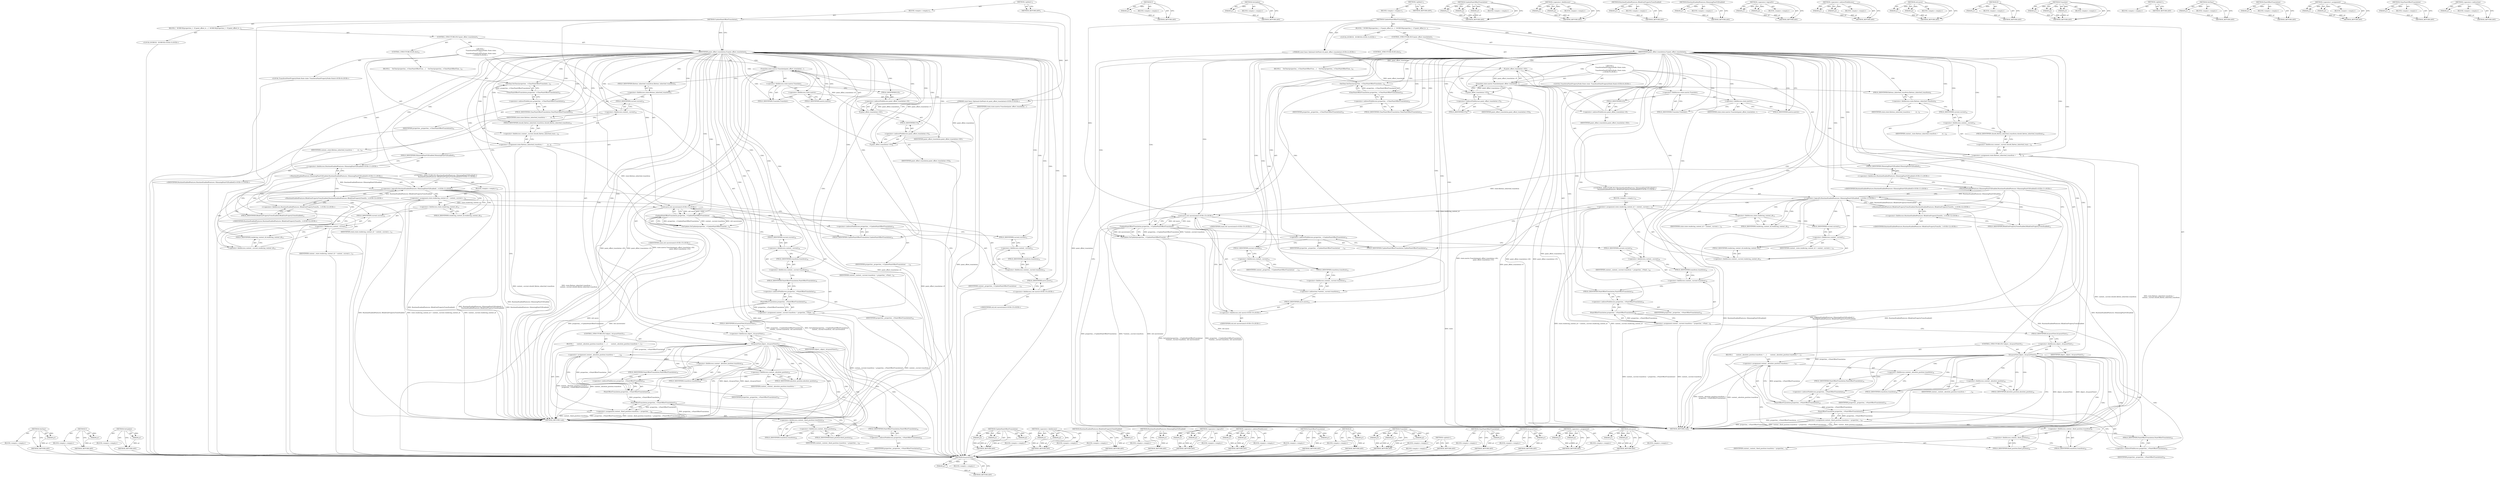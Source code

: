 digraph "&lt;operator&gt;.indirection" {
vulnerable_205 [label=<(METHOD,OnClear)>];
vulnerable_206 [label=<(PARAM,p1)>];
vulnerable_207 [label=<(BLOCK,&lt;empty&gt;,&lt;empty&gt;)>];
vulnerable_208 [label=<(METHOD_RETURN,ANY)>];
vulnerable_160 [label=<(METHOD,Y)>];
vulnerable_161 [label=<(PARAM,p1)>];
vulnerable_162 [label=<(BLOCK,&lt;empty&gt;,&lt;empty&gt;)>];
vulnerable_163 [label=<(METHOD_RETURN,ANY)>];
vulnerable_182 [label=<(METHOD,OnUpdate)>];
vulnerable_183 [label=<(PARAM,p1)>];
vulnerable_184 [label=<(BLOCK,&lt;empty&gt;,&lt;empty&gt;)>];
vulnerable_185 [label=<(METHOD_RETURN,ANY)>];
vulnerable_6 [label=<(METHOD,&lt;global&gt;)<SUB>1</SUB>>];
vulnerable_7 [label=<(BLOCK,&lt;empty&gt;,&lt;empty&gt;)<SUB>1</SUB>>];
vulnerable_8 [label=<(METHOD,UpdatePaintOffsetTranslation)<SUB>1</SUB>>];
vulnerable_9 [label="<(PARAM,const base::Optional&lt;IntPoint&gt;&amp; paint_offset_translation)<SUB>2</SUB>>"];
vulnerable_10 [label=<(BLOCK,{
  DCHECK(properties_);

  if (paint_offset_tr...,{
  DCHECK(properties_);

  if (paint_offset_tr...)<SUB>2</SUB>>];
vulnerable_11 [label="<(LOCAL,DCHECK : DCHECK)<SUB>3</SUB>>"];
vulnerable_12 [label=<(CONTROL_STRUCTURE,IF,if (paint_offset_translation))<SUB>5</SUB>>];
vulnerable_13 [label=<(IDENTIFIER,paint_offset_translation,if (paint_offset_translation))<SUB>5</SUB>>];
vulnerable_14 [label="<(BLOCK,{
    TransformPaintPropertyNode::State state;
...,{
    TransformPaintPropertyNode::State state;
...)<SUB>5</SUB>>"];
vulnerable_15 [label="<(LOCAL,TransformPaintPropertyNode.State state: TransformPaintPropertyNode.State)<SUB>6</SUB>>"];
vulnerable_16 [label=<(Translate,state.matrix.Translate(paint_offset_translation...)<SUB>7</SUB>>];
vulnerable_17 [label=<(&lt;operator&gt;.fieldAccess,state.matrix.Translate)<SUB>7</SUB>>];
vulnerable_18 [label=<(&lt;operator&gt;.fieldAccess,state.matrix)<SUB>7</SUB>>];
vulnerable_19 [label=<(IDENTIFIER,state,state.matrix.Translate(paint_offset_translation...)<SUB>7</SUB>>];
vulnerable_20 [label=<(FIELD_IDENTIFIER,matrix,matrix)<SUB>7</SUB>>];
vulnerable_21 [label=<(FIELD_IDENTIFIER,Translate,Translate)<SUB>7</SUB>>];
vulnerable_22 [label=<(X,paint_offset_translation-&gt;X())<SUB>7</SUB>>];
vulnerable_23 [label=<(&lt;operator&gt;.indirectFieldAccess,paint_offset_translation-&gt;X)<SUB>7</SUB>>];
vulnerable_24 [label=<(IDENTIFIER,paint_offset_translation,paint_offset_translation-&gt;X())<SUB>7</SUB>>];
vulnerable_25 [label=<(FIELD_IDENTIFIER,X,X)<SUB>7</SUB>>];
vulnerable_26 [label=<(Y,paint_offset_translation-&gt;Y())<SUB>8</SUB>>];
vulnerable_27 [label=<(&lt;operator&gt;.indirectFieldAccess,paint_offset_translation-&gt;Y)<SUB>8</SUB>>];
vulnerable_28 [label=<(IDENTIFIER,paint_offset_translation,paint_offset_translation-&gt;Y())<SUB>8</SUB>>];
vulnerable_29 [label=<(FIELD_IDENTIFIER,Y,Y)<SUB>8</SUB>>];
vulnerable_30 [label=<(&lt;operator&gt;.assignment,state.flattens_inherited_transform =
        co...)<SUB>9</SUB>>];
vulnerable_31 [label=<(&lt;operator&gt;.fieldAccess,state.flattens_inherited_transform)<SUB>9</SUB>>];
vulnerable_32 [label=<(IDENTIFIER,state,state.flattens_inherited_transform =
        co...)<SUB>9</SUB>>];
vulnerable_33 [label=<(FIELD_IDENTIFIER,flattens_inherited_transform,flattens_inherited_transform)<SUB>9</SUB>>];
vulnerable_34 [label=<(&lt;operator&gt;.fieldAccess,context_.current.should_flatten_inherited_trans...)<SUB>10</SUB>>];
vulnerable_35 [label=<(&lt;operator&gt;.fieldAccess,context_.current)<SUB>10</SUB>>];
vulnerable_36 [label=<(IDENTIFIER,context_,state.flattens_inherited_transform =
        co...)<SUB>10</SUB>>];
vulnerable_37 [label=<(FIELD_IDENTIFIER,current,current)<SUB>10</SUB>>];
vulnerable_38 [label=<(FIELD_IDENTIFIER,should_flatten_inherited_transform,should_flatten_inherited_transform)<SUB>10</SUB>>];
vulnerable_39 [label="<(CONTROL_STRUCTURE,IF,if (RuntimeEnabledFeatures::SlimmingPaintV2Enabled() ||
         RuntimeEnabledFeatures::BlinkGenPropertyTreesEnabled()))<SUB>11</SUB>>"];
vulnerable_40 [label="<(&lt;operator&gt;.logicalOr,RuntimeEnabledFeatures::SlimmingPaintV2Enabled(...)<SUB>11</SUB>>"];
vulnerable_41 [label="<(RuntimeEnabledFeatures.SlimmingPaintV2Enabled,RuntimeEnabledFeatures::SlimmingPaintV2Enabled())<SUB>11</SUB>>"];
vulnerable_42 [label="<(&lt;operator&gt;.fieldAccess,RuntimeEnabledFeatures::SlimmingPaintV2Enabled)<SUB>11</SUB>>"];
vulnerable_43 [label="<(IDENTIFIER,RuntimeEnabledFeatures,RuntimeEnabledFeatures::SlimmingPaintV2Enabled())<SUB>11</SUB>>"];
vulnerable_44 [label=<(FIELD_IDENTIFIER,SlimmingPaintV2Enabled,SlimmingPaintV2Enabled)<SUB>11</SUB>>];
vulnerable_45 [label="<(RuntimeEnabledFeatures.BlinkGenPropertyTreesEnabled,RuntimeEnabledFeatures::BlinkGenPropertyTreesEn...)<SUB>12</SUB>>"];
vulnerable_46 [label="<(&lt;operator&gt;.fieldAccess,RuntimeEnabledFeatures::BlinkGenPropertyTreesEn...)<SUB>12</SUB>>"];
vulnerable_47 [label="<(IDENTIFIER,RuntimeEnabledFeatures,RuntimeEnabledFeatures::BlinkGenPropertyTreesEn...)<SUB>12</SUB>>"];
vulnerable_48 [label=<(FIELD_IDENTIFIER,BlinkGenPropertyTreesEnabled,BlinkGenPropertyTreesEnabled)<SUB>12</SUB>>];
vulnerable_49 [label=<(BLOCK,&lt;empty&gt;,&lt;empty&gt;)<SUB>13</SUB>>];
vulnerable_50 [label=<(&lt;operator&gt;.assignment,state.rendering_context_id = context_.current.r...)<SUB>13</SUB>>];
vulnerable_51 [label=<(&lt;operator&gt;.fieldAccess,state.rendering_context_id)<SUB>13</SUB>>];
vulnerable_52 [label=<(IDENTIFIER,state,state.rendering_context_id = context_.current.r...)<SUB>13</SUB>>];
vulnerable_53 [label=<(FIELD_IDENTIFIER,rendering_context_id,rendering_context_id)<SUB>13</SUB>>];
vulnerable_54 [label=<(&lt;operator&gt;.fieldAccess,context_.current.rendering_context_id)<SUB>13</SUB>>];
vulnerable_55 [label=<(&lt;operator&gt;.fieldAccess,context_.current)<SUB>13</SUB>>];
vulnerable_56 [label=<(IDENTIFIER,context_,state.rendering_context_id = context_.current.r...)<SUB>13</SUB>>];
vulnerable_57 [label=<(FIELD_IDENTIFIER,current,current)<SUB>13</SUB>>];
vulnerable_58 [label=<(FIELD_IDENTIFIER,rendering_context_id,rendering_context_id)<SUB>13</SUB>>];
vulnerable_59 [label=<(OnUpdate,OnUpdate(properties_-&gt;UpdatePaintOffsetTranslat...)<SUB>14</SUB>>];
vulnerable_60 [label=<(UpdatePaintOffsetTranslation,properties_-&gt;UpdatePaintOffsetTranslation(
    ...)<SUB>14</SUB>>];
vulnerable_61 [label=<(&lt;operator&gt;.indirectFieldAccess,properties_-&gt;UpdatePaintOffsetTranslation)<SUB>14</SUB>>];
vulnerable_62 [label=<(IDENTIFIER,properties_,properties_-&gt;UpdatePaintOffsetTranslation(
    ...)<SUB>14</SUB>>];
vulnerable_63 [label=<(FIELD_IDENTIFIER,UpdatePaintOffsetTranslation,UpdatePaintOffsetTranslation)<SUB>14</SUB>>];
vulnerable_64 [label=<(&lt;operator&gt;.fieldAccess,context_.current.transform)<SUB>15</SUB>>];
vulnerable_65 [label=<(&lt;operator&gt;.fieldAccess,context_.current)<SUB>15</SUB>>];
vulnerable_66 [label=<(IDENTIFIER,context_,properties_-&gt;UpdatePaintOffsetTranslation(
    ...)<SUB>15</SUB>>];
vulnerable_67 [label=<(FIELD_IDENTIFIER,current,current)<SUB>15</SUB>>];
vulnerable_68 [label=<(FIELD_IDENTIFIER,transform,transform)<SUB>15</SUB>>];
vulnerable_69 [label="<(std.move,std::move(state))<SUB>15</SUB>>"];
vulnerable_70 [label="<(&lt;operator&gt;.fieldAccess,std::move)<SUB>15</SUB>>"];
vulnerable_71 [label="<(IDENTIFIER,std,std::move(state))<SUB>15</SUB>>"];
vulnerable_72 [label=<(FIELD_IDENTIFIER,move,move)<SUB>15</SUB>>];
vulnerable_73 [label="<(IDENTIFIER,state,std::move(state))<SUB>15</SUB>>"];
vulnerable_74 [label=<(&lt;operator&gt;.assignment,context_.current.transform = properties_-&gt;Paint...)<SUB>16</SUB>>];
vulnerable_75 [label=<(&lt;operator&gt;.fieldAccess,context_.current.transform)<SUB>16</SUB>>];
vulnerable_76 [label=<(&lt;operator&gt;.fieldAccess,context_.current)<SUB>16</SUB>>];
vulnerable_77 [label=<(IDENTIFIER,context_,context_.current.transform = properties_-&gt;Paint...)<SUB>16</SUB>>];
vulnerable_78 [label=<(FIELD_IDENTIFIER,current,current)<SUB>16</SUB>>];
vulnerable_79 [label=<(FIELD_IDENTIFIER,transform,transform)<SUB>16</SUB>>];
vulnerable_80 [label=<(PaintOffsetTranslation,properties_-&gt;PaintOffsetTranslation())<SUB>16</SUB>>];
vulnerable_81 [label=<(&lt;operator&gt;.indirectFieldAccess,properties_-&gt;PaintOffsetTranslation)<SUB>16</SUB>>];
vulnerable_82 [label=<(IDENTIFIER,properties_,properties_-&gt;PaintOffsetTranslation())<SUB>16</SUB>>];
vulnerable_83 [label=<(FIELD_IDENTIFIER,PaintOffsetTranslation,PaintOffsetTranslation)<SUB>16</SUB>>];
vulnerable_84 [label=<(CONTROL_STRUCTURE,IF,if (object_.IsLayoutView()))<SUB>17</SUB>>];
vulnerable_85 [label=<(IsLayoutView,object_.IsLayoutView())<SUB>17</SUB>>];
vulnerable_86 [label=<(&lt;operator&gt;.fieldAccess,object_.IsLayoutView)<SUB>17</SUB>>];
vulnerable_87 [label=<(IDENTIFIER,object_,object_.IsLayoutView())<SUB>17</SUB>>];
vulnerable_88 [label=<(FIELD_IDENTIFIER,IsLayoutView,IsLayoutView)<SUB>17</SUB>>];
vulnerable_89 [label=<(BLOCK,{
       context_.absolute_position.transform =...,{
       context_.absolute_position.transform =...)<SUB>17</SUB>>];
vulnerable_90 [label=<(&lt;operator&gt;.assignment,context_.absolute_position.transform =
        ...)<SUB>18</SUB>>];
vulnerable_91 [label=<(&lt;operator&gt;.fieldAccess,context_.absolute_position.transform)<SUB>18</SUB>>];
vulnerable_92 [label=<(&lt;operator&gt;.fieldAccess,context_.absolute_position)<SUB>18</SUB>>];
vulnerable_93 [label=<(IDENTIFIER,context_,context_.absolute_position.transform =
        ...)<SUB>18</SUB>>];
vulnerable_94 [label=<(FIELD_IDENTIFIER,absolute_position,absolute_position)<SUB>18</SUB>>];
vulnerable_95 [label=<(FIELD_IDENTIFIER,transform,transform)<SUB>18</SUB>>];
vulnerable_96 [label=<(PaintOffsetTranslation,properties_-&gt;PaintOffsetTranslation())<SUB>19</SUB>>];
vulnerable_97 [label=<(&lt;operator&gt;.indirectFieldAccess,properties_-&gt;PaintOffsetTranslation)<SUB>19</SUB>>];
vulnerable_98 [label=<(IDENTIFIER,properties_,properties_-&gt;PaintOffsetTranslation())<SUB>19</SUB>>];
vulnerable_99 [label=<(FIELD_IDENTIFIER,PaintOffsetTranslation,PaintOffsetTranslation)<SUB>19</SUB>>];
vulnerable_100 [label=<(&lt;operator&gt;.assignment,context_.fixed_position.transform = properties_...)<SUB>20</SUB>>];
vulnerable_101 [label=<(&lt;operator&gt;.fieldAccess,context_.fixed_position.transform)<SUB>20</SUB>>];
vulnerable_102 [label=<(&lt;operator&gt;.fieldAccess,context_.fixed_position)<SUB>20</SUB>>];
vulnerable_103 [label=<(IDENTIFIER,context_,context_.fixed_position.transform = properties_...)<SUB>20</SUB>>];
vulnerable_104 [label=<(FIELD_IDENTIFIER,fixed_position,fixed_position)<SUB>20</SUB>>];
vulnerable_105 [label=<(FIELD_IDENTIFIER,transform,transform)<SUB>20</SUB>>];
vulnerable_106 [label=<(PaintOffsetTranslation,properties_-&gt;PaintOffsetTranslation())<SUB>20</SUB>>];
vulnerable_107 [label=<(&lt;operator&gt;.indirectFieldAccess,properties_-&gt;PaintOffsetTranslation)<SUB>20</SUB>>];
vulnerable_108 [label=<(IDENTIFIER,properties_,properties_-&gt;PaintOffsetTranslation())<SUB>20</SUB>>];
vulnerable_109 [label=<(FIELD_IDENTIFIER,PaintOffsetTranslation,PaintOffsetTranslation)<SUB>20</SUB>>];
vulnerable_110 [label=<(CONTROL_STRUCTURE,ELSE,else)<SUB>22</SUB>>];
vulnerable_111 [label=<(BLOCK,{
    OnClear(properties_-&gt;ClearPaintOffsetTran...,{
    OnClear(properties_-&gt;ClearPaintOffsetTran...)<SUB>22</SUB>>];
vulnerable_112 [label=<(OnClear,OnClear(properties_-&gt;ClearPaintOffsetTranslatio...)<SUB>23</SUB>>];
vulnerable_113 [label=<(ClearPaintOffsetTranslation,properties_-&gt;ClearPaintOffsetTranslation())<SUB>23</SUB>>];
vulnerable_114 [label=<(&lt;operator&gt;.indirectFieldAccess,properties_-&gt;ClearPaintOffsetTranslation)<SUB>23</SUB>>];
vulnerable_115 [label=<(IDENTIFIER,properties_,properties_-&gt;ClearPaintOffsetTranslation())<SUB>23</SUB>>];
vulnerable_116 [label=<(FIELD_IDENTIFIER,ClearPaintOffsetTranslation,ClearPaintOffsetTranslation)<SUB>23</SUB>>];
vulnerable_117 [label=<(METHOD_RETURN,void)<SUB>1</SUB>>];
vulnerable_119 [label=<(METHOD_RETURN,ANY)<SUB>1</SUB>>];
vulnerable_186 [label=<(METHOD,UpdatePaintOffsetTranslation)>];
vulnerable_187 [label=<(PARAM,p1)>];
vulnerable_188 [label=<(PARAM,p2)>];
vulnerable_189 [label=<(PARAM,p3)>];
vulnerable_190 [label=<(BLOCK,&lt;empty&gt;,&lt;empty&gt;)>];
vulnerable_191 [label=<(METHOD_RETURN,ANY)>];
vulnerable_146 [label=<(METHOD,&lt;operator&gt;.fieldAccess)>];
vulnerable_147 [label=<(PARAM,p1)>];
vulnerable_148 [label=<(PARAM,p2)>];
vulnerable_149 [label=<(BLOCK,&lt;empty&gt;,&lt;empty&gt;)>];
vulnerable_150 [label=<(METHOD_RETURN,ANY)>];
vulnerable_178 [label=<(METHOD,RuntimeEnabledFeatures.BlinkGenPropertyTreesEnabled)>];
vulnerable_179 [label=<(PARAM,p1)>];
vulnerable_180 [label=<(BLOCK,&lt;empty&gt;,&lt;empty&gt;)>];
vulnerable_181 [label=<(METHOD_RETURN,ANY)>];
vulnerable_174 [label=<(METHOD,RuntimeEnabledFeatures.SlimmingPaintV2Enabled)>];
vulnerable_175 [label=<(PARAM,p1)>];
vulnerable_176 [label=<(BLOCK,&lt;empty&gt;,&lt;empty&gt;)>];
vulnerable_177 [label=<(METHOD_RETURN,ANY)>];
vulnerable_169 [label=<(METHOD,&lt;operator&gt;.logicalOr)>];
vulnerable_170 [label=<(PARAM,p1)>];
vulnerable_171 [label=<(PARAM,p2)>];
vulnerable_172 [label=<(BLOCK,&lt;empty&gt;,&lt;empty&gt;)>];
vulnerable_173 [label=<(METHOD_RETURN,ANY)>];
vulnerable_155 [label=<(METHOD,&lt;operator&gt;.indirectFieldAccess)>];
vulnerable_156 [label=<(PARAM,p1)>];
vulnerable_157 [label=<(PARAM,p2)>];
vulnerable_158 [label=<(BLOCK,&lt;empty&gt;,&lt;empty&gt;)>];
vulnerable_159 [label=<(METHOD_RETURN,ANY)>];
vulnerable_197 [label=<(METHOD,PaintOffsetTranslation)>];
vulnerable_198 [label=<(PARAM,p1)>];
vulnerable_199 [label=<(BLOCK,&lt;empty&gt;,&lt;empty&gt;)>];
vulnerable_200 [label=<(METHOD_RETURN,ANY)>];
vulnerable_151 [label=<(METHOD,X)>];
vulnerable_152 [label=<(PARAM,p1)>];
vulnerable_153 [label=<(BLOCK,&lt;empty&gt;,&lt;empty&gt;)>];
vulnerable_154 [label=<(METHOD_RETURN,ANY)>];
vulnerable_140 [label=<(METHOD,Translate)>];
vulnerable_141 [label=<(PARAM,p1)>];
vulnerable_142 [label=<(PARAM,p2)>];
vulnerable_143 [label=<(PARAM,p3)>];
vulnerable_144 [label=<(BLOCK,&lt;empty&gt;,&lt;empty&gt;)>];
vulnerable_145 [label=<(METHOD_RETURN,ANY)>];
vulnerable_134 [label=<(METHOD,&lt;global&gt;)<SUB>1</SUB>>];
vulnerable_135 [label=<(BLOCK,&lt;empty&gt;,&lt;empty&gt;)>];
vulnerable_136 [label=<(METHOD_RETURN,ANY)>];
vulnerable_209 [label=<(METHOD,ClearPaintOffsetTranslation)>];
vulnerable_210 [label=<(PARAM,p1)>];
vulnerable_211 [label=<(BLOCK,&lt;empty&gt;,&lt;empty&gt;)>];
vulnerable_212 [label=<(METHOD_RETURN,ANY)>];
vulnerable_201 [label=<(METHOD,IsLayoutView)>];
vulnerable_202 [label=<(PARAM,p1)>];
vulnerable_203 [label=<(BLOCK,&lt;empty&gt;,&lt;empty&gt;)>];
vulnerable_204 [label=<(METHOD_RETURN,ANY)>];
vulnerable_164 [label=<(METHOD,&lt;operator&gt;.assignment)>];
vulnerable_165 [label=<(PARAM,p1)>];
vulnerable_166 [label=<(PARAM,p2)>];
vulnerable_167 [label=<(BLOCK,&lt;empty&gt;,&lt;empty&gt;)>];
vulnerable_168 [label=<(METHOD_RETURN,ANY)>];
vulnerable_192 [label=<(METHOD,std.move)>];
vulnerable_193 [label=<(PARAM,p1)>];
vulnerable_194 [label=<(PARAM,p2)>];
vulnerable_195 [label=<(BLOCK,&lt;empty&gt;,&lt;empty&gt;)>];
vulnerable_196 [label=<(METHOD_RETURN,ANY)>];
fixed_206 [label=<(METHOD,IsLayoutView)>];
fixed_207 [label=<(PARAM,p1)>];
fixed_208 [label=<(BLOCK,&lt;empty&gt;,&lt;empty&gt;)>];
fixed_209 [label=<(METHOD_RETURN,ANY)>];
fixed_161 [label=<(METHOD,Y)>];
fixed_162 [label=<(PARAM,p1)>];
fixed_163 [label=<(BLOCK,&lt;empty&gt;,&lt;empty&gt;)>];
fixed_164 [label=<(METHOD_RETURN,ANY)>];
fixed_183 [label=<(METHOD,OnUpdate)>];
fixed_184 [label=<(PARAM,p1)>];
fixed_185 [label=<(BLOCK,&lt;empty&gt;,&lt;empty&gt;)>];
fixed_186 [label=<(METHOD_RETURN,ANY)>];
fixed_6 [label=<(METHOD,&lt;global&gt;)<SUB>1</SUB>>];
fixed_7 [label=<(BLOCK,&lt;empty&gt;,&lt;empty&gt;)<SUB>1</SUB>>];
fixed_8 [label=<(METHOD,UpdatePaintOffsetTranslation)<SUB>1</SUB>>];
fixed_9 [label="<(PARAM,const base::Optional&lt;IntPoint&gt;&amp; paint_offset_translation)<SUB>2</SUB>>"];
fixed_10 [label=<(BLOCK,{
  DCHECK(properties_);

  if (paint_offset_tr...,{
  DCHECK(properties_);

  if (paint_offset_tr...)<SUB>2</SUB>>];
fixed_11 [label="<(LOCAL,DCHECK : DCHECK)<SUB>3</SUB>>"];
fixed_12 [label=<(CONTROL_STRUCTURE,IF,if (paint_offset_translation))<SUB>5</SUB>>];
fixed_13 [label=<(IDENTIFIER,paint_offset_translation,if (paint_offset_translation))<SUB>5</SUB>>];
fixed_14 [label="<(BLOCK,{
    TransformPaintPropertyNode::State state;
...,{
    TransformPaintPropertyNode::State state;
...)<SUB>5</SUB>>"];
fixed_15 [label="<(LOCAL,TransformPaintPropertyNode.State state: TransformPaintPropertyNode.State)<SUB>6</SUB>>"];
fixed_16 [label=<(Translate,state.matrix.Translate(paint_offset_translation...)<SUB>7</SUB>>];
fixed_17 [label=<(&lt;operator&gt;.fieldAccess,state.matrix.Translate)<SUB>7</SUB>>];
fixed_18 [label=<(&lt;operator&gt;.fieldAccess,state.matrix)<SUB>7</SUB>>];
fixed_19 [label=<(IDENTIFIER,state,state.matrix.Translate(paint_offset_translation...)<SUB>7</SUB>>];
fixed_20 [label=<(FIELD_IDENTIFIER,matrix,matrix)<SUB>7</SUB>>];
fixed_21 [label=<(FIELD_IDENTIFIER,Translate,Translate)<SUB>7</SUB>>];
fixed_22 [label=<(X,paint_offset_translation-&gt;X())<SUB>7</SUB>>];
fixed_23 [label=<(&lt;operator&gt;.indirectFieldAccess,paint_offset_translation-&gt;X)<SUB>7</SUB>>];
fixed_24 [label=<(IDENTIFIER,paint_offset_translation,paint_offset_translation-&gt;X())<SUB>7</SUB>>];
fixed_25 [label=<(FIELD_IDENTIFIER,X,X)<SUB>7</SUB>>];
fixed_26 [label=<(Y,paint_offset_translation-&gt;Y())<SUB>8</SUB>>];
fixed_27 [label=<(&lt;operator&gt;.indirectFieldAccess,paint_offset_translation-&gt;Y)<SUB>8</SUB>>];
fixed_28 [label=<(IDENTIFIER,paint_offset_translation,paint_offset_translation-&gt;Y())<SUB>8</SUB>>];
fixed_29 [label=<(FIELD_IDENTIFIER,Y,Y)<SUB>8</SUB>>];
fixed_30 [label=<(&lt;operator&gt;.assignment,state.flattens_inherited_transform =
        co...)<SUB>9</SUB>>];
fixed_31 [label=<(&lt;operator&gt;.fieldAccess,state.flattens_inherited_transform)<SUB>9</SUB>>];
fixed_32 [label=<(IDENTIFIER,state,state.flattens_inherited_transform =
        co...)<SUB>9</SUB>>];
fixed_33 [label=<(FIELD_IDENTIFIER,flattens_inherited_transform,flattens_inherited_transform)<SUB>9</SUB>>];
fixed_34 [label=<(&lt;operator&gt;.fieldAccess,context_.current.should_flatten_inherited_trans...)<SUB>10</SUB>>];
fixed_35 [label=<(&lt;operator&gt;.fieldAccess,context_.current)<SUB>10</SUB>>];
fixed_36 [label=<(IDENTIFIER,context_,state.flattens_inherited_transform =
        co...)<SUB>10</SUB>>];
fixed_37 [label=<(FIELD_IDENTIFIER,current,current)<SUB>10</SUB>>];
fixed_38 [label=<(FIELD_IDENTIFIER,should_flatten_inherited_transform,should_flatten_inherited_transform)<SUB>10</SUB>>];
fixed_39 [label="<(CONTROL_STRUCTURE,IF,if (RuntimeEnabledFeatures::SlimmingPaintV2Enabled() ||
         RuntimeEnabledFeatures::BlinkGenPropertyTreesEnabled()))<SUB>11</SUB>>"];
fixed_40 [label="<(&lt;operator&gt;.logicalOr,RuntimeEnabledFeatures::SlimmingPaintV2Enabled(...)<SUB>11</SUB>>"];
fixed_41 [label="<(RuntimeEnabledFeatures.SlimmingPaintV2Enabled,RuntimeEnabledFeatures::SlimmingPaintV2Enabled())<SUB>11</SUB>>"];
fixed_42 [label="<(&lt;operator&gt;.fieldAccess,RuntimeEnabledFeatures::SlimmingPaintV2Enabled)<SUB>11</SUB>>"];
fixed_43 [label="<(IDENTIFIER,RuntimeEnabledFeatures,RuntimeEnabledFeatures::SlimmingPaintV2Enabled())<SUB>11</SUB>>"];
fixed_44 [label=<(FIELD_IDENTIFIER,SlimmingPaintV2Enabled,SlimmingPaintV2Enabled)<SUB>11</SUB>>];
fixed_45 [label="<(RuntimeEnabledFeatures.BlinkGenPropertyTreesEnabled,RuntimeEnabledFeatures::BlinkGenPropertyTreesEn...)<SUB>12</SUB>>"];
fixed_46 [label="<(&lt;operator&gt;.fieldAccess,RuntimeEnabledFeatures::BlinkGenPropertyTreesEn...)<SUB>12</SUB>>"];
fixed_47 [label="<(IDENTIFIER,RuntimeEnabledFeatures,RuntimeEnabledFeatures::BlinkGenPropertyTreesEn...)<SUB>12</SUB>>"];
fixed_48 [label=<(FIELD_IDENTIFIER,BlinkGenPropertyTreesEnabled,BlinkGenPropertyTreesEnabled)<SUB>12</SUB>>];
fixed_49 [label=<(BLOCK,&lt;empty&gt;,&lt;empty&gt;)<SUB>13</SUB>>];
fixed_50 [label=<(&lt;operator&gt;.assignment,state.rendering_context_id = context_.current.r...)<SUB>13</SUB>>];
fixed_51 [label=<(&lt;operator&gt;.fieldAccess,state.rendering_context_id)<SUB>13</SUB>>];
fixed_52 [label=<(IDENTIFIER,state,state.rendering_context_id = context_.current.r...)<SUB>13</SUB>>];
fixed_53 [label=<(FIELD_IDENTIFIER,rendering_context_id,rendering_context_id)<SUB>13</SUB>>];
fixed_54 [label=<(&lt;operator&gt;.fieldAccess,context_.current.rendering_context_id)<SUB>13</SUB>>];
fixed_55 [label=<(&lt;operator&gt;.fieldAccess,context_.current)<SUB>13</SUB>>];
fixed_56 [label=<(IDENTIFIER,context_,state.rendering_context_id = context_.current.r...)<SUB>13</SUB>>];
fixed_57 [label=<(FIELD_IDENTIFIER,current,current)<SUB>13</SUB>>];
fixed_58 [label=<(FIELD_IDENTIFIER,rendering_context_id,rendering_context_id)<SUB>13</SUB>>];
fixed_59 [label=<(OnUpdate,OnUpdate(properties_-&gt;UpdatePaintOffsetTranslat...)<SUB>14</SUB>>];
fixed_60 [label=<(UpdatePaintOffsetTranslation,properties_-&gt;UpdatePaintOffsetTranslation(
    ...)<SUB>14</SUB>>];
fixed_61 [label=<(&lt;operator&gt;.indirectFieldAccess,properties_-&gt;UpdatePaintOffsetTranslation)<SUB>14</SUB>>];
fixed_62 [label=<(IDENTIFIER,properties_,properties_-&gt;UpdatePaintOffsetTranslation(
    ...)<SUB>14</SUB>>];
fixed_63 [label=<(FIELD_IDENTIFIER,UpdatePaintOffsetTranslation,UpdatePaintOffsetTranslation)<SUB>14</SUB>>];
fixed_64 [label=<(&lt;operator&gt;.indirection,*context_.current.transform)<SUB>15</SUB>>];
fixed_65 [label=<(&lt;operator&gt;.fieldAccess,context_.current.transform)<SUB>15</SUB>>];
fixed_66 [label=<(&lt;operator&gt;.fieldAccess,context_.current)<SUB>15</SUB>>];
fixed_67 [label=<(IDENTIFIER,context_,properties_-&gt;UpdatePaintOffsetTranslation(
    ...)<SUB>15</SUB>>];
fixed_68 [label=<(FIELD_IDENTIFIER,current,current)<SUB>15</SUB>>];
fixed_69 [label=<(FIELD_IDENTIFIER,transform,transform)<SUB>15</SUB>>];
fixed_70 [label="<(std.move,std::move(state))<SUB>15</SUB>>"];
fixed_71 [label="<(&lt;operator&gt;.fieldAccess,std::move)<SUB>15</SUB>>"];
fixed_72 [label="<(IDENTIFIER,std,std::move(state))<SUB>15</SUB>>"];
fixed_73 [label=<(FIELD_IDENTIFIER,move,move)<SUB>15</SUB>>];
fixed_74 [label="<(IDENTIFIER,state,std::move(state))<SUB>15</SUB>>"];
fixed_75 [label=<(&lt;operator&gt;.assignment,context_.current.transform = properties_-&gt;Paint...)<SUB>16</SUB>>];
fixed_76 [label=<(&lt;operator&gt;.fieldAccess,context_.current.transform)<SUB>16</SUB>>];
fixed_77 [label=<(&lt;operator&gt;.fieldAccess,context_.current)<SUB>16</SUB>>];
fixed_78 [label=<(IDENTIFIER,context_,context_.current.transform = properties_-&gt;Paint...)<SUB>16</SUB>>];
fixed_79 [label=<(FIELD_IDENTIFIER,current,current)<SUB>16</SUB>>];
fixed_80 [label=<(FIELD_IDENTIFIER,transform,transform)<SUB>16</SUB>>];
fixed_81 [label=<(PaintOffsetTranslation,properties_-&gt;PaintOffsetTranslation())<SUB>16</SUB>>];
fixed_82 [label=<(&lt;operator&gt;.indirectFieldAccess,properties_-&gt;PaintOffsetTranslation)<SUB>16</SUB>>];
fixed_83 [label=<(IDENTIFIER,properties_,properties_-&gt;PaintOffsetTranslation())<SUB>16</SUB>>];
fixed_84 [label=<(FIELD_IDENTIFIER,PaintOffsetTranslation,PaintOffsetTranslation)<SUB>16</SUB>>];
fixed_85 [label=<(CONTROL_STRUCTURE,IF,if (object_.IsLayoutView()))<SUB>17</SUB>>];
fixed_86 [label=<(IsLayoutView,object_.IsLayoutView())<SUB>17</SUB>>];
fixed_87 [label=<(&lt;operator&gt;.fieldAccess,object_.IsLayoutView)<SUB>17</SUB>>];
fixed_88 [label=<(IDENTIFIER,object_,object_.IsLayoutView())<SUB>17</SUB>>];
fixed_89 [label=<(FIELD_IDENTIFIER,IsLayoutView,IsLayoutView)<SUB>17</SUB>>];
fixed_90 [label=<(BLOCK,{
       context_.absolute_position.transform =...,{
       context_.absolute_position.transform =...)<SUB>17</SUB>>];
fixed_91 [label=<(&lt;operator&gt;.assignment,context_.absolute_position.transform =
        ...)<SUB>18</SUB>>];
fixed_92 [label=<(&lt;operator&gt;.fieldAccess,context_.absolute_position.transform)<SUB>18</SUB>>];
fixed_93 [label=<(&lt;operator&gt;.fieldAccess,context_.absolute_position)<SUB>18</SUB>>];
fixed_94 [label=<(IDENTIFIER,context_,context_.absolute_position.transform =
        ...)<SUB>18</SUB>>];
fixed_95 [label=<(FIELD_IDENTIFIER,absolute_position,absolute_position)<SUB>18</SUB>>];
fixed_96 [label=<(FIELD_IDENTIFIER,transform,transform)<SUB>18</SUB>>];
fixed_97 [label=<(PaintOffsetTranslation,properties_-&gt;PaintOffsetTranslation())<SUB>19</SUB>>];
fixed_98 [label=<(&lt;operator&gt;.indirectFieldAccess,properties_-&gt;PaintOffsetTranslation)<SUB>19</SUB>>];
fixed_99 [label=<(IDENTIFIER,properties_,properties_-&gt;PaintOffsetTranslation())<SUB>19</SUB>>];
fixed_100 [label=<(FIELD_IDENTIFIER,PaintOffsetTranslation,PaintOffsetTranslation)<SUB>19</SUB>>];
fixed_101 [label=<(&lt;operator&gt;.assignment,context_.fixed_position.transform = properties_...)<SUB>20</SUB>>];
fixed_102 [label=<(&lt;operator&gt;.fieldAccess,context_.fixed_position.transform)<SUB>20</SUB>>];
fixed_103 [label=<(&lt;operator&gt;.fieldAccess,context_.fixed_position)<SUB>20</SUB>>];
fixed_104 [label=<(IDENTIFIER,context_,context_.fixed_position.transform = properties_...)<SUB>20</SUB>>];
fixed_105 [label=<(FIELD_IDENTIFIER,fixed_position,fixed_position)<SUB>20</SUB>>];
fixed_106 [label=<(FIELD_IDENTIFIER,transform,transform)<SUB>20</SUB>>];
fixed_107 [label=<(PaintOffsetTranslation,properties_-&gt;PaintOffsetTranslation())<SUB>20</SUB>>];
fixed_108 [label=<(&lt;operator&gt;.indirectFieldAccess,properties_-&gt;PaintOffsetTranslation)<SUB>20</SUB>>];
fixed_109 [label=<(IDENTIFIER,properties_,properties_-&gt;PaintOffsetTranslation())<SUB>20</SUB>>];
fixed_110 [label=<(FIELD_IDENTIFIER,PaintOffsetTranslation,PaintOffsetTranslation)<SUB>20</SUB>>];
fixed_111 [label=<(CONTROL_STRUCTURE,ELSE,else)<SUB>22</SUB>>];
fixed_112 [label=<(BLOCK,{
    OnClear(properties_-&gt;ClearPaintOffsetTran...,{
    OnClear(properties_-&gt;ClearPaintOffsetTran...)<SUB>22</SUB>>];
fixed_113 [label=<(OnClear,OnClear(properties_-&gt;ClearPaintOffsetTranslatio...)<SUB>23</SUB>>];
fixed_114 [label=<(ClearPaintOffsetTranslation,properties_-&gt;ClearPaintOffsetTranslation())<SUB>23</SUB>>];
fixed_115 [label=<(&lt;operator&gt;.indirectFieldAccess,properties_-&gt;ClearPaintOffsetTranslation)<SUB>23</SUB>>];
fixed_116 [label=<(IDENTIFIER,properties_,properties_-&gt;ClearPaintOffsetTranslation())<SUB>23</SUB>>];
fixed_117 [label=<(FIELD_IDENTIFIER,ClearPaintOffsetTranslation,ClearPaintOffsetTranslation)<SUB>23</SUB>>];
fixed_118 [label=<(METHOD_RETURN,void)<SUB>1</SUB>>];
fixed_120 [label=<(METHOD_RETURN,ANY)<SUB>1</SUB>>];
fixed_187 [label=<(METHOD,UpdatePaintOffsetTranslation)>];
fixed_188 [label=<(PARAM,p1)>];
fixed_189 [label=<(PARAM,p2)>];
fixed_190 [label=<(PARAM,p3)>];
fixed_191 [label=<(BLOCK,&lt;empty&gt;,&lt;empty&gt;)>];
fixed_192 [label=<(METHOD_RETURN,ANY)>];
fixed_147 [label=<(METHOD,&lt;operator&gt;.fieldAccess)>];
fixed_148 [label=<(PARAM,p1)>];
fixed_149 [label=<(PARAM,p2)>];
fixed_150 [label=<(BLOCK,&lt;empty&gt;,&lt;empty&gt;)>];
fixed_151 [label=<(METHOD_RETURN,ANY)>];
fixed_179 [label=<(METHOD,RuntimeEnabledFeatures.BlinkGenPropertyTreesEnabled)>];
fixed_180 [label=<(PARAM,p1)>];
fixed_181 [label=<(BLOCK,&lt;empty&gt;,&lt;empty&gt;)>];
fixed_182 [label=<(METHOD_RETURN,ANY)>];
fixed_175 [label=<(METHOD,RuntimeEnabledFeatures.SlimmingPaintV2Enabled)>];
fixed_176 [label=<(PARAM,p1)>];
fixed_177 [label=<(BLOCK,&lt;empty&gt;,&lt;empty&gt;)>];
fixed_178 [label=<(METHOD_RETURN,ANY)>];
fixed_170 [label=<(METHOD,&lt;operator&gt;.logicalOr)>];
fixed_171 [label=<(PARAM,p1)>];
fixed_172 [label=<(PARAM,p2)>];
fixed_173 [label=<(BLOCK,&lt;empty&gt;,&lt;empty&gt;)>];
fixed_174 [label=<(METHOD_RETURN,ANY)>];
fixed_156 [label=<(METHOD,&lt;operator&gt;.indirectFieldAccess)>];
fixed_157 [label=<(PARAM,p1)>];
fixed_158 [label=<(PARAM,p2)>];
fixed_159 [label=<(BLOCK,&lt;empty&gt;,&lt;empty&gt;)>];
fixed_160 [label=<(METHOD_RETURN,ANY)>];
fixed_197 [label=<(METHOD,std.move)>];
fixed_198 [label=<(PARAM,p1)>];
fixed_199 [label=<(PARAM,p2)>];
fixed_200 [label=<(BLOCK,&lt;empty&gt;,&lt;empty&gt;)>];
fixed_201 [label=<(METHOD_RETURN,ANY)>];
fixed_152 [label=<(METHOD,X)>];
fixed_153 [label=<(PARAM,p1)>];
fixed_154 [label=<(BLOCK,&lt;empty&gt;,&lt;empty&gt;)>];
fixed_155 [label=<(METHOD_RETURN,ANY)>];
fixed_141 [label=<(METHOD,Translate)>];
fixed_142 [label=<(PARAM,p1)>];
fixed_143 [label=<(PARAM,p2)>];
fixed_144 [label=<(PARAM,p3)>];
fixed_145 [label=<(BLOCK,&lt;empty&gt;,&lt;empty&gt;)>];
fixed_146 [label=<(METHOD_RETURN,ANY)>];
fixed_135 [label=<(METHOD,&lt;global&gt;)<SUB>1</SUB>>];
fixed_136 [label=<(BLOCK,&lt;empty&gt;,&lt;empty&gt;)>];
fixed_137 [label=<(METHOD_RETURN,ANY)>];
fixed_210 [label=<(METHOD,OnClear)>];
fixed_211 [label=<(PARAM,p1)>];
fixed_212 [label=<(BLOCK,&lt;empty&gt;,&lt;empty&gt;)>];
fixed_213 [label=<(METHOD_RETURN,ANY)>];
fixed_202 [label=<(METHOD,PaintOffsetTranslation)>];
fixed_203 [label=<(PARAM,p1)>];
fixed_204 [label=<(BLOCK,&lt;empty&gt;,&lt;empty&gt;)>];
fixed_205 [label=<(METHOD_RETURN,ANY)>];
fixed_165 [label=<(METHOD,&lt;operator&gt;.assignment)>];
fixed_166 [label=<(PARAM,p1)>];
fixed_167 [label=<(PARAM,p2)>];
fixed_168 [label=<(BLOCK,&lt;empty&gt;,&lt;empty&gt;)>];
fixed_169 [label=<(METHOD_RETURN,ANY)>];
fixed_214 [label=<(METHOD,ClearPaintOffsetTranslation)>];
fixed_215 [label=<(PARAM,p1)>];
fixed_216 [label=<(BLOCK,&lt;empty&gt;,&lt;empty&gt;)>];
fixed_217 [label=<(METHOD_RETURN,ANY)>];
fixed_193 [label=<(METHOD,&lt;operator&gt;.indirection)>];
fixed_194 [label=<(PARAM,p1)>];
fixed_195 [label=<(BLOCK,&lt;empty&gt;,&lt;empty&gt;)>];
fixed_196 [label=<(METHOD_RETURN,ANY)>];
vulnerable_205 -> vulnerable_206  [key=0, label="AST: "];
vulnerable_205 -> vulnerable_206  [key=1, label="DDG: "];
vulnerable_205 -> vulnerable_207  [key=0, label="AST: "];
vulnerable_205 -> vulnerable_208  [key=0, label="AST: "];
vulnerable_205 -> vulnerable_208  [key=1, label="CFG: "];
vulnerable_206 -> vulnerable_208  [key=0, label="DDG: p1"];
vulnerable_207 -> fixed_206  [key=0];
vulnerable_208 -> fixed_206  [key=0];
vulnerable_160 -> vulnerable_161  [key=0, label="AST: "];
vulnerable_160 -> vulnerable_161  [key=1, label="DDG: "];
vulnerable_160 -> vulnerable_162  [key=0, label="AST: "];
vulnerable_160 -> vulnerable_163  [key=0, label="AST: "];
vulnerable_160 -> vulnerable_163  [key=1, label="CFG: "];
vulnerable_161 -> vulnerable_163  [key=0, label="DDG: p1"];
vulnerable_162 -> fixed_206  [key=0];
vulnerable_163 -> fixed_206  [key=0];
vulnerable_182 -> vulnerable_183  [key=0, label="AST: "];
vulnerable_182 -> vulnerable_183  [key=1, label="DDG: "];
vulnerable_182 -> vulnerable_184  [key=0, label="AST: "];
vulnerable_182 -> vulnerable_185  [key=0, label="AST: "];
vulnerable_182 -> vulnerable_185  [key=1, label="CFG: "];
vulnerable_183 -> vulnerable_185  [key=0, label="DDG: p1"];
vulnerable_184 -> fixed_206  [key=0];
vulnerable_185 -> fixed_206  [key=0];
vulnerable_6 -> vulnerable_7  [key=0, label="AST: "];
vulnerable_6 -> vulnerable_119  [key=0, label="AST: "];
vulnerable_6 -> vulnerable_119  [key=1, label="CFG: "];
vulnerable_7 -> vulnerable_8  [key=0, label="AST: "];
vulnerable_8 -> vulnerable_9  [key=0, label="AST: "];
vulnerable_8 -> vulnerable_9  [key=1, label="DDG: "];
vulnerable_8 -> vulnerable_10  [key=0, label="AST: "];
vulnerable_8 -> vulnerable_117  [key=0, label="AST: "];
vulnerable_8 -> vulnerable_13  [key=0, label="CFG: "];
vulnerable_8 -> vulnerable_13  [key=1, label="DDG: "];
vulnerable_8 -> vulnerable_69  [key=0, label="DDG: "];
vulnerable_9 -> vulnerable_117  [key=0, label="DDG: paint_offset_translation"];
vulnerable_9 -> vulnerable_22  [key=0, label="DDG: paint_offset_translation"];
vulnerable_9 -> vulnerable_26  [key=0, label="DDG: paint_offset_translation"];
vulnerable_10 -> vulnerable_11  [key=0, label="AST: "];
vulnerable_10 -> vulnerable_12  [key=0, label="AST: "];
vulnerable_11 -> fixed_206  [key=0];
vulnerable_12 -> vulnerable_13  [key=0, label="AST: "];
vulnerable_12 -> vulnerable_14  [key=0, label="AST: "];
vulnerable_12 -> vulnerable_110  [key=0, label="AST: "];
vulnerable_13 -> vulnerable_20  [key=0, label="CFG: "];
vulnerable_13 -> vulnerable_20  [key=1, label="CDG: "];
vulnerable_13 -> vulnerable_116  [key=0, label="CFG: "];
vulnerable_13 -> vulnerable_116  [key=1, label="CDG: "];
vulnerable_13 -> vulnerable_17  [key=0, label="CDG: "];
vulnerable_13 -> vulnerable_30  [key=0, label="CDG: "];
vulnerable_13 -> vulnerable_34  [key=0, label="CDG: "];
vulnerable_13 -> vulnerable_21  [key=0, label="CDG: "];
vulnerable_13 -> vulnerable_68  [key=0, label="CDG: "];
vulnerable_13 -> vulnerable_60  [key=0, label="CDG: "];
vulnerable_13 -> vulnerable_26  [key=0, label="CDG: "];
vulnerable_13 -> vulnerable_64  [key=0, label="CDG: "];
vulnerable_13 -> vulnerable_42  [key=0, label="CDG: "];
vulnerable_13 -> vulnerable_113  [key=0, label="CDG: "];
vulnerable_13 -> vulnerable_75  [key=0, label="CDG: "];
vulnerable_13 -> vulnerable_37  [key=0, label="CDG: "];
vulnerable_13 -> vulnerable_81  [key=0, label="CDG: "];
vulnerable_13 -> vulnerable_114  [key=0, label="CDG: "];
vulnerable_13 -> vulnerable_85  [key=0, label="CDG: "];
vulnerable_13 -> vulnerable_38  [key=0, label="CDG: "];
vulnerable_13 -> vulnerable_25  [key=0, label="CDG: "];
vulnerable_13 -> vulnerable_72  [key=0, label="CDG: "];
vulnerable_13 -> vulnerable_69  [key=0, label="CDG: "];
vulnerable_13 -> vulnerable_22  [key=0, label="CDG: "];
vulnerable_13 -> vulnerable_67  [key=0, label="CDG: "];
vulnerable_13 -> vulnerable_74  [key=0, label="CDG: "];
vulnerable_13 -> vulnerable_27  [key=0, label="CDG: "];
vulnerable_13 -> vulnerable_40  [key=0, label="CDG: "];
vulnerable_13 -> vulnerable_29  [key=0, label="CDG: "];
vulnerable_13 -> vulnerable_76  [key=0, label="CDG: "];
vulnerable_13 -> vulnerable_18  [key=0, label="CDG: "];
vulnerable_13 -> vulnerable_65  [key=0, label="CDG: "];
vulnerable_13 -> vulnerable_59  [key=0, label="CDG: "];
vulnerable_13 -> vulnerable_112  [key=0, label="CDG: "];
vulnerable_13 -> vulnerable_44  [key=0, label="CDG: "];
vulnerable_13 -> vulnerable_35  [key=0, label="CDG: "];
vulnerable_13 -> vulnerable_79  [key=0, label="CDG: "];
vulnerable_13 -> vulnerable_80  [key=0, label="CDG: "];
vulnerable_13 -> vulnerable_16  [key=0, label="CDG: "];
vulnerable_13 -> vulnerable_33  [key=0, label="CDG: "];
vulnerable_13 -> vulnerable_61  [key=0, label="CDG: "];
vulnerable_13 -> vulnerable_23  [key=0, label="CDG: "];
vulnerable_13 -> vulnerable_83  [key=0, label="CDG: "];
vulnerable_13 -> vulnerable_88  [key=0, label="CDG: "];
vulnerable_13 -> vulnerable_41  [key=0, label="CDG: "];
vulnerable_13 -> vulnerable_70  [key=0, label="CDG: "];
vulnerable_13 -> vulnerable_63  [key=0, label="CDG: "];
vulnerable_13 -> vulnerable_78  [key=0, label="CDG: "];
vulnerable_13 -> vulnerable_31  [key=0, label="CDG: "];
vulnerable_13 -> vulnerable_86  [key=0, label="CDG: "];
vulnerable_14 -> vulnerable_15  [key=0, label="AST: "];
vulnerable_14 -> vulnerable_16  [key=0, label="AST: "];
vulnerable_14 -> vulnerable_30  [key=0, label="AST: "];
vulnerable_14 -> vulnerable_39  [key=0, label="AST: "];
vulnerable_14 -> vulnerable_59  [key=0, label="AST: "];
vulnerable_14 -> vulnerable_74  [key=0, label="AST: "];
vulnerable_14 -> vulnerable_84  [key=0, label="AST: "];
vulnerable_15 -> fixed_206  [key=0];
vulnerable_16 -> vulnerable_17  [key=0, label="AST: "];
vulnerable_16 -> vulnerable_22  [key=0, label="AST: "];
vulnerable_16 -> vulnerable_26  [key=0, label="AST: "];
vulnerable_16 -> vulnerable_33  [key=0, label="CFG: "];
vulnerable_16 -> vulnerable_117  [key=0, label="DDG: paint_offset_translation-&gt;X()"];
vulnerable_16 -> vulnerable_117  [key=1, label="DDG: paint_offset_translation-&gt;Y()"];
vulnerable_16 -> vulnerable_117  [key=2, label="DDG: state.matrix.Translate(paint_offset_translation-&gt;X(),
                           paint_offset_translation-&gt;Y())"];
vulnerable_17 -> vulnerable_18  [key=0, label="AST: "];
vulnerable_17 -> vulnerable_21  [key=0, label="AST: "];
vulnerable_17 -> vulnerable_25  [key=0, label="CFG: "];
vulnerable_18 -> vulnerable_19  [key=0, label="AST: "];
vulnerable_18 -> vulnerable_20  [key=0, label="AST: "];
vulnerable_18 -> vulnerable_21  [key=0, label="CFG: "];
vulnerable_19 -> fixed_206  [key=0];
vulnerable_20 -> vulnerable_18  [key=0, label="CFG: "];
vulnerable_21 -> vulnerable_17  [key=0, label="CFG: "];
vulnerable_22 -> vulnerable_23  [key=0, label="AST: "];
vulnerable_22 -> vulnerable_29  [key=0, label="CFG: "];
vulnerable_22 -> vulnerable_117  [key=0, label="DDG: paint_offset_translation-&gt;X"];
vulnerable_22 -> vulnerable_16  [key=0, label="DDG: paint_offset_translation-&gt;X"];
vulnerable_23 -> vulnerable_24  [key=0, label="AST: "];
vulnerable_23 -> vulnerable_25  [key=0, label="AST: "];
vulnerable_23 -> vulnerable_22  [key=0, label="CFG: "];
vulnerable_24 -> fixed_206  [key=0];
vulnerable_25 -> vulnerable_23  [key=0, label="CFG: "];
vulnerable_26 -> vulnerable_27  [key=0, label="AST: "];
vulnerable_26 -> vulnerable_16  [key=0, label="CFG: "];
vulnerable_26 -> vulnerable_16  [key=1, label="DDG: paint_offset_translation-&gt;Y"];
vulnerable_26 -> vulnerable_117  [key=0, label="DDG: paint_offset_translation-&gt;Y"];
vulnerable_27 -> vulnerable_28  [key=0, label="AST: "];
vulnerable_27 -> vulnerable_29  [key=0, label="AST: "];
vulnerable_27 -> vulnerable_26  [key=0, label="CFG: "];
vulnerable_28 -> fixed_206  [key=0];
vulnerable_29 -> vulnerable_27  [key=0, label="CFG: "];
vulnerable_30 -> vulnerable_31  [key=0, label="AST: "];
vulnerable_30 -> vulnerable_34  [key=0, label="AST: "];
vulnerable_30 -> vulnerable_44  [key=0, label="CFG: "];
vulnerable_30 -> vulnerable_117  [key=0, label="DDG: context_.current.should_flatten_inherited_transform"];
vulnerable_30 -> vulnerable_117  [key=1, label="DDG: state.flattens_inherited_transform =
        context_.current.should_flatten_inherited_transform"];
vulnerable_30 -> vulnerable_69  [key=0, label="DDG: state.flattens_inherited_transform"];
vulnerable_31 -> vulnerable_32  [key=0, label="AST: "];
vulnerable_31 -> vulnerable_33  [key=0, label="AST: "];
vulnerable_31 -> vulnerable_37  [key=0, label="CFG: "];
vulnerable_32 -> fixed_206  [key=0];
vulnerable_33 -> vulnerable_31  [key=0, label="CFG: "];
vulnerable_34 -> vulnerable_35  [key=0, label="AST: "];
vulnerable_34 -> vulnerable_38  [key=0, label="AST: "];
vulnerable_34 -> vulnerable_30  [key=0, label="CFG: "];
vulnerable_35 -> vulnerable_36  [key=0, label="AST: "];
vulnerable_35 -> vulnerable_37  [key=0, label="AST: "];
vulnerable_35 -> vulnerable_38  [key=0, label="CFG: "];
vulnerable_36 -> fixed_206  [key=0];
vulnerable_37 -> vulnerable_35  [key=0, label="CFG: "];
vulnerable_38 -> vulnerable_34  [key=0, label="CFG: "];
vulnerable_39 -> vulnerable_40  [key=0, label="AST: "];
vulnerable_39 -> vulnerable_49  [key=0, label="AST: "];
vulnerable_40 -> vulnerable_41  [key=0, label="AST: "];
vulnerable_40 -> vulnerable_45  [key=0, label="AST: "];
vulnerable_40 -> vulnerable_53  [key=0, label="CFG: "];
vulnerable_40 -> vulnerable_53  [key=1, label="CDG: "];
vulnerable_40 -> vulnerable_63  [key=0, label="CFG: "];
vulnerable_40 -> vulnerable_117  [key=0, label="DDG: RuntimeEnabledFeatures::SlimmingPaintV2Enabled()"];
vulnerable_40 -> vulnerable_117  [key=1, label="DDG: RuntimeEnabledFeatures::BlinkGenPropertyTreesEnabled()"];
vulnerable_40 -> vulnerable_117  [key=2, label="DDG: RuntimeEnabledFeatures::SlimmingPaintV2Enabled() ||
         RuntimeEnabledFeatures::BlinkGenPropertyTreesEnabled()"];
vulnerable_40 -> vulnerable_51  [key=0, label="CDG: "];
vulnerable_40 -> vulnerable_57  [key=0, label="CDG: "];
vulnerable_40 -> vulnerable_50  [key=0, label="CDG: "];
vulnerable_40 -> vulnerable_54  [key=0, label="CDG: "];
vulnerable_40 -> vulnerable_58  [key=0, label="CDG: "];
vulnerable_40 -> vulnerable_55  [key=0, label="CDG: "];
vulnerable_41 -> vulnerable_42  [key=0, label="AST: "];
vulnerable_41 -> vulnerable_40  [key=0, label="CFG: "];
vulnerable_41 -> vulnerable_40  [key=1, label="DDG: RuntimeEnabledFeatures::SlimmingPaintV2Enabled"];
vulnerable_41 -> vulnerable_48  [key=0, label="CFG: "];
vulnerable_41 -> vulnerable_48  [key=1, label="CDG: "];
vulnerable_41 -> vulnerable_117  [key=0, label="DDG: RuntimeEnabledFeatures::SlimmingPaintV2Enabled"];
vulnerable_41 -> vulnerable_46  [key=0, label="CDG: "];
vulnerable_41 -> vulnerable_45  [key=0, label="CDG: "];
vulnerable_42 -> vulnerable_43  [key=0, label="AST: "];
vulnerable_42 -> vulnerable_44  [key=0, label="AST: "];
vulnerable_42 -> vulnerable_41  [key=0, label="CFG: "];
vulnerable_43 -> fixed_206  [key=0];
vulnerable_44 -> vulnerable_42  [key=0, label="CFG: "];
vulnerable_45 -> vulnerable_46  [key=0, label="AST: "];
vulnerable_45 -> vulnerable_40  [key=0, label="CFG: "];
vulnerable_45 -> vulnerable_40  [key=1, label="DDG: RuntimeEnabledFeatures::BlinkGenPropertyTreesEnabled"];
vulnerable_45 -> vulnerable_117  [key=0, label="DDG: RuntimeEnabledFeatures::BlinkGenPropertyTreesEnabled"];
vulnerable_46 -> vulnerable_47  [key=0, label="AST: "];
vulnerable_46 -> vulnerable_48  [key=0, label="AST: "];
vulnerable_46 -> vulnerable_45  [key=0, label="CFG: "];
vulnerable_47 -> fixed_206  [key=0];
vulnerable_48 -> vulnerable_46  [key=0, label="CFG: "];
vulnerable_49 -> vulnerable_50  [key=0, label="AST: "];
vulnerable_50 -> vulnerable_51  [key=0, label="AST: "];
vulnerable_50 -> vulnerable_54  [key=0, label="AST: "];
vulnerable_50 -> vulnerable_63  [key=0, label="CFG: "];
vulnerable_50 -> vulnerable_117  [key=0, label="DDG: context_.current.rendering_context_id"];
vulnerable_50 -> vulnerable_117  [key=1, label="DDG: state.rendering_context_id = context_.current.rendering_context_id"];
vulnerable_50 -> vulnerable_69  [key=0, label="DDG: state.rendering_context_id"];
vulnerable_51 -> vulnerable_52  [key=0, label="AST: "];
vulnerable_51 -> vulnerable_53  [key=0, label="AST: "];
vulnerable_51 -> vulnerable_57  [key=0, label="CFG: "];
vulnerable_52 -> fixed_206  [key=0];
vulnerable_53 -> vulnerable_51  [key=0, label="CFG: "];
vulnerable_54 -> vulnerable_55  [key=0, label="AST: "];
vulnerable_54 -> vulnerable_58  [key=0, label="AST: "];
vulnerable_54 -> vulnerable_50  [key=0, label="CFG: "];
vulnerable_55 -> vulnerable_56  [key=0, label="AST: "];
vulnerable_55 -> vulnerable_57  [key=0, label="AST: "];
vulnerable_55 -> vulnerable_58  [key=0, label="CFG: "];
vulnerable_56 -> fixed_206  [key=0];
vulnerable_57 -> vulnerable_55  [key=0, label="CFG: "];
vulnerable_58 -> vulnerable_54  [key=0, label="CFG: "];
vulnerable_59 -> vulnerable_60  [key=0, label="AST: "];
vulnerable_59 -> vulnerable_78  [key=0, label="CFG: "];
vulnerable_59 -> vulnerable_117  [key=0, label="DDG: properties_-&gt;UpdatePaintOffsetTranslation(
        context_.current.transform, std::move(state))"];
vulnerable_59 -> vulnerable_117  [key=1, label="DDG: OnUpdate(properties_-&gt;UpdatePaintOffsetTranslation(
        context_.current.transform, std::move(state)))"];
vulnerable_60 -> vulnerable_61  [key=0, label="AST: "];
vulnerable_60 -> vulnerable_64  [key=0, label="AST: "];
vulnerable_60 -> vulnerable_69  [key=0, label="AST: "];
vulnerable_60 -> vulnerable_59  [key=0, label="CFG: "];
vulnerable_60 -> vulnerable_59  [key=1, label="DDG: properties_-&gt;UpdatePaintOffsetTranslation"];
vulnerable_60 -> vulnerable_59  [key=2, label="DDG: context_.current.transform"];
vulnerable_60 -> vulnerable_59  [key=3, label="DDG: std::move(state)"];
vulnerable_60 -> vulnerable_117  [key=0, label="DDG: properties_-&gt;UpdatePaintOffsetTranslation"];
vulnerable_60 -> vulnerable_117  [key=1, label="DDG: std::move(state)"];
vulnerable_61 -> vulnerable_62  [key=0, label="AST: "];
vulnerable_61 -> vulnerable_63  [key=0, label="AST: "];
vulnerable_61 -> vulnerable_67  [key=0, label="CFG: "];
vulnerable_62 -> fixed_206  [key=0];
vulnerable_63 -> vulnerable_61  [key=0, label="CFG: "];
vulnerable_64 -> vulnerable_65  [key=0, label="AST: "];
vulnerable_64 -> vulnerable_68  [key=0, label="AST: "];
vulnerable_64 -> vulnerable_72  [key=0, label="CFG: "];
vulnerable_65 -> vulnerable_66  [key=0, label="AST: "];
vulnerable_65 -> vulnerable_67  [key=0, label="AST: "];
vulnerable_65 -> vulnerable_68  [key=0, label="CFG: "];
vulnerable_66 -> fixed_206  [key=0];
vulnerable_67 -> vulnerable_65  [key=0, label="CFG: "];
vulnerable_68 -> vulnerable_64  [key=0, label="CFG: "];
vulnerable_69 -> vulnerable_70  [key=0, label="AST: "];
vulnerable_69 -> vulnerable_73  [key=0, label="AST: "];
vulnerable_69 -> vulnerable_60  [key=0, label="CFG: "];
vulnerable_69 -> vulnerable_60  [key=1, label="DDG: std::move"];
vulnerable_69 -> vulnerable_60  [key=2, label="DDG: state"];
vulnerable_69 -> vulnerable_117  [key=0, label="DDG: std::move"];
vulnerable_69 -> vulnerable_117  [key=1, label="DDG: state"];
vulnerable_70 -> vulnerable_71  [key=0, label="AST: "];
vulnerable_70 -> vulnerable_72  [key=0, label="AST: "];
vulnerable_70 -> vulnerable_69  [key=0, label="CFG: "];
vulnerable_71 -> fixed_206  [key=0];
vulnerable_72 -> vulnerable_70  [key=0, label="CFG: "];
vulnerable_73 -> fixed_206  [key=0];
vulnerable_74 -> vulnerable_75  [key=0, label="AST: "];
vulnerable_74 -> vulnerable_80  [key=0, label="AST: "];
vulnerable_74 -> vulnerable_88  [key=0, label="CFG: "];
vulnerable_74 -> vulnerable_117  [key=0, label="DDG: context_.current.transform"];
vulnerable_74 -> vulnerable_117  [key=1, label="DDG: context_.current.transform = properties_-&gt;PaintOffsetTranslation()"];
vulnerable_75 -> vulnerable_76  [key=0, label="AST: "];
vulnerable_75 -> vulnerable_79  [key=0, label="AST: "];
vulnerable_75 -> vulnerable_83  [key=0, label="CFG: "];
vulnerable_76 -> vulnerable_77  [key=0, label="AST: "];
vulnerable_76 -> vulnerable_78  [key=0, label="AST: "];
vulnerable_76 -> vulnerable_79  [key=0, label="CFG: "];
vulnerable_77 -> fixed_206  [key=0];
vulnerable_78 -> vulnerable_76  [key=0, label="CFG: "];
vulnerable_79 -> vulnerable_75  [key=0, label="CFG: "];
vulnerable_80 -> vulnerable_81  [key=0, label="AST: "];
vulnerable_80 -> vulnerable_74  [key=0, label="CFG: "];
vulnerable_80 -> vulnerable_74  [key=1, label="DDG: properties_-&gt;PaintOffsetTranslation"];
vulnerable_80 -> vulnerable_96  [key=0, label="DDG: properties_-&gt;PaintOffsetTranslation"];
vulnerable_81 -> vulnerable_82  [key=0, label="AST: "];
vulnerable_81 -> vulnerable_83  [key=0, label="AST: "];
vulnerable_81 -> vulnerable_80  [key=0, label="CFG: "];
vulnerable_82 -> fixed_206  [key=0];
vulnerable_83 -> vulnerable_81  [key=0, label="CFG: "];
vulnerable_84 -> vulnerable_85  [key=0, label="AST: "];
vulnerable_84 -> vulnerable_89  [key=0, label="AST: "];
vulnerable_85 -> vulnerable_86  [key=0, label="AST: "];
vulnerable_85 -> vulnerable_117  [key=0, label="CFG: "];
vulnerable_85 -> vulnerable_117  [key=1, label="DDG: object_.IsLayoutView"];
vulnerable_85 -> vulnerable_117  [key=2, label="DDG: object_.IsLayoutView()"];
vulnerable_85 -> vulnerable_94  [key=0, label="CFG: "];
vulnerable_85 -> vulnerable_94  [key=1, label="CDG: "];
vulnerable_85 -> vulnerable_107  [key=0, label="CDG: "];
vulnerable_85 -> vulnerable_96  [key=0, label="CDG: "];
vulnerable_85 -> vulnerable_99  [key=0, label="CDG: "];
vulnerable_85 -> vulnerable_102  [key=0, label="CDG: "];
vulnerable_85 -> vulnerable_104  [key=0, label="CDG: "];
vulnerable_85 -> vulnerable_95  [key=0, label="CDG: "];
vulnerable_85 -> vulnerable_92  [key=0, label="CDG: "];
vulnerable_85 -> vulnerable_106  [key=0, label="CDG: "];
vulnerable_85 -> vulnerable_97  [key=0, label="CDG: "];
vulnerable_85 -> vulnerable_91  [key=0, label="CDG: "];
vulnerable_85 -> vulnerable_101  [key=0, label="CDG: "];
vulnerable_85 -> vulnerable_90  [key=0, label="CDG: "];
vulnerable_85 -> vulnerable_105  [key=0, label="CDG: "];
vulnerable_85 -> vulnerable_100  [key=0, label="CDG: "];
vulnerable_85 -> vulnerable_109  [key=0, label="CDG: "];
vulnerable_86 -> vulnerable_87  [key=0, label="AST: "];
vulnerable_86 -> vulnerable_88  [key=0, label="AST: "];
vulnerable_86 -> vulnerable_85  [key=0, label="CFG: "];
vulnerable_87 -> fixed_206  [key=0];
vulnerable_88 -> vulnerable_86  [key=0, label="CFG: "];
vulnerable_89 -> vulnerable_90  [key=0, label="AST: "];
vulnerable_89 -> vulnerable_100  [key=0, label="AST: "];
vulnerable_90 -> vulnerable_91  [key=0, label="AST: "];
vulnerable_90 -> vulnerable_96  [key=0, label="AST: "];
vulnerable_90 -> vulnerable_104  [key=0, label="CFG: "];
vulnerable_90 -> vulnerable_117  [key=0, label="DDG: context_.absolute_position.transform"];
vulnerable_90 -> vulnerable_117  [key=1, label="DDG: context_.absolute_position.transform =
          properties_-&gt;PaintOffsetTranslation()"];
vulnerable_91 -> vulnerable_92  [key=0, label="AST: "];
vulnerable_91 -> vulnerable_95  [key=0, label="AST: "];
vulnerable_91 -> vulnerable_99  [key=0, label="CFG: "];
vulnerable_92 -> vulnerable_93  [key=0, label="AST: "];
vulnerable_92 -> vulnerable_94  [key=0, label="AST: "];
vulnerable_92 -> vulnerable_95  [key=0, label="CFG: "];
vulnerable_93 -> fixed_206  [key=0];
vulnerable_94 -> vulnerable_92  [key=0, label="CFG: "];
vulnerable_95 -> vulnerable_91  [key=0, label="CFG: "];
vulnerable_96 -> vulnerable_97  [key=0, label="AST: "];
vulnerable_96 -> vulnerable_90  [key=0, label="CFG: "];
vulnerable_96 -> vulnerable_90  [key=1, label="DDG: properties_-&gt;PaintOffsetTranslation"];
vulnerable_96 -> vulnerable_106  [key=0, label="DDG: properties_-&gt;PaintOffsetTranslation"];
vulnerable_97 -> vulnerable_98  [key=0, label="AST: "];
vulnerable_97 -> vulnerable_99  [key=0, label="AST: "];
vulnerable_97 -> vulnerable_96  [key=0, label="CFG: "];
vulnerable_98 -> fixed_206  [key=0];
vulnerable_99 -> vulnerable_97  [key=0, label="CFG: "];
vulnerable_100 -> vulnerable_101  [key=0, label="AST: "];
vulnerable_100 -> vulnerable_106  [key=0, label="AST: "];
vulnerable_100 -> vulnerable_117  [key=0, label="CFG: "];
vulnerable_100 -> vulnerable_117  [key=1, label="DDG: context_.fixed_position.transform"];
vulnerable_100 -> vulnerable_117  [key=2, label="DDG: properties_-&gt;PaintOffsetTranslation()"];
vulnerable_100 -> vulnerable_117  [key=3, label="DDG: context_.fixed_position.transform = properties_-&gt;PaintOffsetTranslation()"];
vulnerable_101 -> vulnerable_102  [key=0, label="AST: "];
vulnerable_101 -> vulnerable_105  [key=0, label="AST: "];
vulnerable_101 -> vulnerable_109  [key=0, label="CFG: "];
vulnerable_102 -> vulnerable_103  [key=0, label="AST: "];
vulnerable_102 -> vulnerable_104  [key=0, label="AST: "];
vulnerable_102 -> vulnerable_105  [key=0, label="CFG: "];
vulnerable_103 -> fixed_206  [key=0];
vulnerable_104 -> vulnerable_102  [key=0, label="CFG: "];
vulnerable_105 -> vulnerable_101  [key=0, label="CFG: "];
vulnerable_106 -> vulnerable_107  [key=0, label="AST: "];
vulnerable_106 -> vulnerable_100  [key=0, label="CFG: "];
vulnerable_106 -> vulnerable_100  [key=1, label="DDG: properties_-&gt;PaintOffsetTranslation"];
vulnerable_106 -> vulnerable_117  [key=0, label="DDG: properties_-&gt;PaintOffsetTranslation"];
vulnerable_107 -> vulnerable_108  [key=0, label="AST: "];
vulnerable_107 -> vulnerable_109  [key=0, label="AST: "];
vulnerable_107 -> vulnerable_106  [key=0, label="CFG: "];
vulnerable_108 -> fixed_206  [key=0];
vulnerable_109 -> vulnerable_107  [key=0, label="CFG: "];
vulnerable_110 -> vulnerable_111  [key=0, label="AST: "];
vulnerable_111 -> vulnerable_112  [key=0, label="AST: "];
vulnerable_112 -> vulnerable_113  [key=0, label="AST: "];
vulnerable_112 -> vulnerable_117  [key=0, label="CFG: "];
vulnerable_113 -> vulnerable_114  [key=0, label="AST: "];
vulnerable_113 -> vulnerable_112  [key=0, label="CFG: "];
vulnerable_113 -> vulnerable_112  [key=1, label="DDG: properties_-&gt;ClearPaintOffsetTranslation"];
vulnerable_114 -> vulnerable_115  [key=0, label="AST: "];
vulnerable_114 -> vulnerable_116  [key=0, label="AST: "];
vulnerable_114 -> vulnerable_113  [key=0, label="CFG: "];
vulnerable_115 -> fixed_206  [key=0];
vulnerable_116 -> vulnerable_114  [key=0, label="CFG: "];
vulnerable_117 -> fixed_206  [key=0];
vulnerable_119 -> fixed_206  [key=0];
vulnerable_186 -> vulnerable_187  [key=0, label="AST: "];
vulnerable_186 -> vulnerable_187  [key=1, label="DDG: "];
vulnerable_186 -> vulnerable_190  [key=0, label="AST: "];
vulnerable_186 -> vulnerable_188  [key=0, label="AST: "];
vulnerable_186 -> vulnerable_188  [key=1, label="DDG: "];
vulnerable_186 -> vulnerable_191  [key=0, label="AST: "];
vulnerable_186 -> vulnerable_191  [key=1, label="CFG: "];
vulnerable_186 -> vulnerable_189  [key=0, label="AST: "];
vulnerable_186 -> vulnerable_189  [key=1, label="DDG: "];
vulnerable_187 -> vulnerable_191  [key=0, label="DDG: p1"];
vulnerable_188 -> vulnerable_191  [key=0, label="DDG: p2"];
vulnerable_189 -> vulnerable_191  [key=0, label="DDG: p3"];
vulnerable_190 -> fixed_206  [key=0];
vulnerable_191 -> fixed_206  [key=0];
vulnerable_146 -> vulnerable_147  [key=0, label="AST: "];
vulnerable_146 -> vulnerable_147  [key=1, label="DDG: "];
vulnerable_146 -> vulnerable_149  [key=0, label="AST: "];
vulnerable_146 -> vulnerable_148  [key=0, label="AST: "];
vulnerable_146 -> vulnerable_148  [key=1, label="DDG: "];
vulnerable_146 -> vulnerable_150  [key=0, label="AST: "];
vulnerable_146 -> vulnerable_150  [key=1, label="CFG: "];
vulnerable_147 -> vulnerable_150  [key=0, label="DDG: p1"];
vulnerable_148 -> vulnerable_150  [key=0, label="DDG: p2"];
vulnerable_149 -> fixed_206  [key=0];
vulnerable_150 -> fixed_206  [key=0];
vulnerable_178 -> vulnerable_179  [key=0, label="AST: "];
vulnerable_178 -> vulnerable_179  [key=1, label="DDG: "];
vulnerable_178 -> vulnerable_180  [key=0, label="AST: "];
vulnerable_178 -> vulnerable_181  [key=0, label="AST: "];
vulnerable_178 -> vulnerable_181  [key=1, label="CFG: "];
vulnerable_179 -> vulnerable_181  [key=0, label="DDG: p1"];
vulnerable_180 -> fixed_206  [key=0];
vulnerable_181 -> fixed_206  [key=0];
vulnerable_174 -> vulnerable_175  [key=0, label="AST: "];
vulnerable_174 -> vulnerable_175  [key=1, label="DDG: "];
vulnerable_174 -> vulnerable_176  [key=0, label="AST: "];
vulnerable_174 -> vulnerable_177  [key=0, label="AST: "];
vulnerable_174 -> vulnerable_177  [key=1, label="CFG: "];
vulnerable_175 -> vulnerable_177  [key=0, label="DDG: p1"];
vulnerable_176 -> fixed_206  [key=0];
vulnerable_177 -> fixed_206  [key=0];
vulnerable_169 -> vulnerable_170  [key=0, label="AST: "];
vulnerable_169 -> vulnerable_170  [key=1, label="DDG: "];
vulnerable_169 -> vulnerable_172  [key=0, label="AST: "];
vulnerable_169 -> vulnerable_171  [key=0, label="AST: "];
vulnerable_169 -> vulnerable_171  [key=1, label="DDG: "];
vulnerable_169 -> vulnerable_173  [key=0, label="AST: "];
vulnerable_169 -> vulnerable_173  [key=1, label="CFG: "];
vulnerable_170 -> vulnerable_173  [key=0, label="DDG: p1"];
vulnerable_171 -> vulnerable_173  [key=0, label="DDG: p2"];
vulnerable_172 -> fixed_206  [key=0];
vulnerable_173 -> fixed_206  [key=0];
vulnerable_155 -> vulnerable_156  [key=0, label="AST: "];
vulnerable_155 -> vulnerable_156  [key=1, label="DDG: "];
vulnerable_155 -> vulnerable_158  [key=0, label="AST: "];
vulnerable_155 -> vulnerable_157  [key=0, label="AST: "];
vulnerable_155 -> vulnerable_157  [key=1, label="DDG: "];
vulnerable_155 -> vulnerable_159  [key=0, label="AST: "];
vulnerable_155 -> vulnerable_159  [key=1, label="CFG: "];
vulnerable_156 -> vulnerable_159  [key=0, label="DDG: p1"];
vulnerable_157 -> vulnerable_159  [key=0, label="DDG: p2"];
vulnerable_158 -> fixed_206  [key=0];
vulnerable_159 -> fixed_206  [key=0];
vulnerable_197 -> vulnerable_198  [key=0, label="AST: "];
vulnerable_197 -> vulnerable_198  [key=1, label="DDG: "];
vulnerable_197 -> vulnerable_199  [key=0, label="AST: "];
vulnerable_197 -> vulnerable_200  [key=0, label="AST: "];
vulnerable_197 -> vulnerable_200  [key=1, label="CFG: "];
vulnerable_198 -> vulnerable_200  [key=0, label="DDG: p1"];
vulnerable_199 -> fixed_206  [key=0];
vulnerable_200 -> fixed_206  [key=0];
vulnerable_151 -> vulnerable_152  [key=0, label="AST: "];
vulnerable_151 -> vulnerable_152  [key=1, label="DDG: "];
vulnerable_151 -> vulnerable_153  [key=0, label="AST: "];
vulnerable_151 -> vulnerable_154  [key=0, label="AST: "];
vulnerable_151 -> vulnerable_154  [key=1, label="CFG: "];
vulnerable_152 -> vulnerable_154  [key=0, label="DDG: p1"];
vulnerable_153 -> fixed_206  [key=0];
vulnerable_154 -> fixed_206  [key=0];
vulnerable_140 -> vulnerable_141  [key=0, label="AST: "];
vulnerable_140 -> vulnerable_141  [key=1, label="DDG: "];
vulnerable_140 -> vulnerable_144  [key=0, label="AST: "];
vulnerable_140 -> vulnerable_142  [key=0, label="AST: "];
vulnerable_140 -> vulnerable_142  [key=1, label="DDG: "];
vulnerable_140 -> vulnerable_145  [key=0, label="AST: "];
vulnerable_140 -> vulnerable_145  [key=1, label="CFG: "];
vulnerable_140 -> vulnerable_143  [key=0, label="AST: "];
vulnerable_140 -> vulnerable_143  [key=1, label="DDG: "];
vulnerable_141 -> vulnerable_145  [key=0, label="DDG: p1"];
vulnerable_142 -> vulnerable_145  [key=0, label="DDG: p2"];
vulnerable_143 -> vulnerable_145  [key=0, label="DDG: p3"];
vulnerable_144 -> fixed_206  [key=0];
vulnerable_145 -> fixed_206  [key=0];
vulnerable_134 -> vulnerable_135  [key=0, label="AST: "];
vulnerable_134 -> vulnerable_136  [key=0, label="AST: "];
vulnerable_134 -> vulnerable_136  [key=1, label="CFG: "];
vulnerable_135 -> fixed_206  [key=0];
vulnerable_136 -> fixed_206  [key=0];
vulnerable_209 -> vulnerable_210  [key=0, label="AST: "];
vulnerable_209 -> vulnerable_210  [key=1, label="DDG: "];
vulnerable_209 -> vulnerable_211  [key=0, label="AST: "];
vulnerable_209 -> vulnerable_212  [key=0, label="AST: "];
vulnerable_209 -> vulnerable_212  [key=1, label="CFG: "];
vulnerable_210 -> vulnerable_212  [key=0, label="DDG: p1"];
vulnerable_211 -> fixed_206  [key=0];
vulnerable_212 -> fixed_206  [key=0];
vulnerable_201 -> vulnerable_202  [key=0, label="AST: "];
vulnerable_201 -> vulnerable_202  [key=1, label="DDG: "];
vulnerable_201 -> vulnerable_203  [key=0, label="AST: "];
vulnerable_201 -> vulnerable_204  [key=0, label="AST: "];
vulnerable_201 -> vulnerable_204  [key=1, label="CFG: "];
vulnerable_202 -> vulnerable_204  [key=0, label="DDG: p1"];
vulnerable_203 -> fixed_206  [key=0];
vulnerable_204 -> fixed_206  [key=0];
vulnerable_164 -> vulnerable_165  [key=0, label="AST: "];
vulnerable_164 -> vulnerable_165  [key=1, label="DDG: "];
vulnerable_164 -> vulnerable_167  [key=0, label="AST: "];
vulnerable_164 -> vulnerable_166  [key=0, label="AST: "];
vulnerable_164 -> vulnerable_166  [key=1, label="DDG: "];
vulnerable_164 -> vulnerable_168  [key=0, label="AST: "];
vulnerable_164 -> vulnerable_168  [key=1, label="CFG: "];
vulnerable_165 -> vulnerable_168  [key=0, label="DDG: p1"];
vulnerable_166 -> vulnerable_168  [key=0, label="DDG: p2"];
vulnerable_167 -> fixed_206  [key=0];
vulnerable_168 -> fixed_206  [key=0];
vulnerable_192 -> vulnerable_193  [key=0, label="AST: "];
vulnerable_192 -> vulnerable_193  [key=1, label="DDG: "];
vulnerable_192 -> vulnerable_195  [key=0, label="AST: "];
vulnerable_192 -> vulnerable_194  [key=0, label="AST: "];
vulnerable_192 -> vulnerable_194  [key=1, label="DDG: "];
vulnerable_192 -> vulnerable_196  [key=0, label="AST: "];
vulnerable_192 -> vulnerable_196  [key=1, label="CFG: "];
vulnerable_193 -> vulnerable_196  [key=0, label="DDG: p1"];
vulnerable_194 -> vulnerable_196  [key=0, label="DDG: p2"];
vulnerable_195 -> fixed_206  [key=0];
vulnerable_196 -> fixed_206  [key=0];
fixed_206 -> fixed_207  [key=0, label="AST: "];
fixed_206 -> fixed_207  [key=1, label="DDG: "];
fixed_206 -> fixed_208  [key=0, label="AST: "];
fixed_206 -> fixed_209  [key=0, label="AST: "];
fixed_206 -> fixed_209  [key=1, label="CFG: "];
fixed_207 -> fixed_209  [key=0, label="DDG: p1"];
fixed_161 -> fixed_162  [key=0, label="AST: "];
fixed_161 -> fixed_162  [key=1, label="DDG: "];
fixed_161 -> fixed_163  [key=0, label="AST: "];
fixed_161 -> fixed_164  [key=0, label="AST: "];
fixed_161 -> fixed_164  [key=1, label="CFG: "];
fixed_162 -> fixed_164  [key=0, label="DDG: p1"];
fixed_183 -> fixed_184  [key=0, label="AST: "];
fixed_183 -> fixed_184  [key=1, label="DDG: "];
fixed_183 -> fixed_185  [key=0, label="AST: "];
fixed_183 -> fixed_186  [key=0, label="AST: "];
fixed_183 -> fixed_186  [key=1, label="CFG: "];
fixed_184 -> fixed_186  [key=0, label="DDG: p1"];
fixed_6 -> fixed_7  [key=0, label="AST: "];
fixed_6 -> fixed_120  [key=0, label="AST: "];
fixed_6 -> fixed_120  [key=1, label="CFG: "];
fixed_7 -> fixed_8  [key=0, label="AST: "];
fixed_8 -> fixed_9  [key=0, label="AST: "];
fixed_8 -> fixed_9  [key=1, label="DDG: "];
fixed_8 -> fixed_10  [key=0, label="AST: "];
fixed_8 -> fixed_118  [key=0, label="AST: "];
fixed_8 -> fixed_13  [key=0, label="CFG: "];
fixed_8 -> fixed_13  [key=1, label="DDG: "];
fixed_8 -> fixed_70  [key=0, label="DDG: "];
fixed_9 -> fixed_118  [key=0, label="DDG: paint_offset_translation"];
fixed_9 -> fixed_22  [key=0, label="DDG: paint_offset_translation"];
fixed_9 -> fixed_26  [key=0, label="DDG: paint_offset_translation"];
fixed_10 -> fixed_11  [key=0, label="AST: "];
fixed_10 -> fixed_12  [key=0, label="AST: "];
fixed_12 -> fixed_13  [key=0, label="AST: "];
fixed_12 -> fixed_14  [key=0, label="AST: "];
fixed_12 -> fixed_111  [key=0, label="AST: "];
fixed_13 -> fixed_20  [key=0, label="CFG: "];
fixed_13 -> fixed_20  [key=1, label="CDG: "];
fixed_13 -> fixed_117  [key=0, label="CFG: "];
fixed_13 -> fixed_117  [key=1, label="CDG: "];
fixed_13 -> fixed_17  [key=0, label="CDG: "];
fixed_13 -> fixed_30  [key=0, label="CDG: "];
fixed_13 -> fixed_34  [key=0, label="CDG: "];
fixed_13 -> fixed_21  [key=0, label="CDG: "];
fixed_13 -> fixed_115  [key=0, label="CDG: "];
fixed_13 -> fixed_68  [key=0, label="CDG: "];
fixed_13 -> fixed_60  [key=0, label="CDG: "];
fixed_13 -> fixed_73  [key=0, label="CDG: "];
fixed_13 -> fixed_26  [key=0, label="CDG: "];
fixed_13 -> fixed_77  [key=0, label="CDG: "];
fixed_13 -> fixed_64  [key=0, label="CDG: "];
fixed_13 -> fixed_42  [key=0, label="CDG: "];
fixed_13 -> fixed_113  [key=0, label="CDG: "];
fixed_13 -> fixed_75  [key=0, label="CDG: "];
fixed_13 -> fixed_37  [key=0, label="CDG: "];
fixed_13 -> fixed_81  [key=0, label="CDG: "];
fixed_13 -> fixed_84  [key=0, label="CDG: "];
fixed_13 -> fixed_114  [key=0, label="CDG: "];
fixed_13 -> fixed_38  [key=0, label="CDG: "];
fixed_13 -> fixed_25  [key=0, label="CDG: "];
fixed_13 -> fixed_69  [key=0, label="CDG: "];
fixed_13 -> fixed_27  [key=0, label="CDG: "];
fixed_13 -> fixed_40  [key=0, label="CDG: "];
fixed_13 -> fixed_76  [key=0, label="CDG: "];
fixed_13 -> fixed_18  [key=0, label="CDG: "];
fixed_13 -> fixed_59  [key=0, label="CDG: "];
fixed_13 -> fixed_87  [key=0, label="CDG: "];
fixed_13 -> fixed_44  [key=0, label="CDG: "];
fixed_13 -> fixed_35  [key=0, label="CDG: "];
fixed_13 -> fixed_79  [key=0, label="CDG: "];
fixed_13 -> fixed_80  [key=0, label="CDG: "];
fixed_13 -> fixed_33  [key=0, label="CDG: "];
fixed_13 -> fixed_61  [key=0, label="CDG: "];
fixed_13 -> fixed_70  [key=0, label="CDG: "];
fixed_13 -> fixed_86  [key=0, label="CDG: "];
fixed_13 -> fixed_89  [key=0, label="CDG: "];
fixed_13 -> fixed_66  [key=0, label="CDG: "];
fixed_13 -> fixed_22  [key=0, label="CDG: "];
fixed_13 -> fixed_29  [key=0, label="CDG: "];
fixed_13 -> fixed_65  [key=0, label="CDG: "];
fixed_13 -> fixed_82  [key=0, label="CDG: "];
fixed_13 -> fixed_16  [key=0, label="CDG: "];
fixed_13 -> fixed_23  [key=0, label="CDG: "];
fixed_13 -> fixed_71  [key=0, label="CDG: "];
fixed_13 -> fixed_41  [key=0, label="CDG: "];
fixed_13 -> fixed_63  [key=0, label="CDG: "];
fixed_13 -> fixed_31  [key=0, label="CDG: "];
fixed_14 -> fixed_15  [key=0, label="AST: "];
fixed_14 -> fixed_16  [key=0, label="AST: "];
fixed_14 -> fixed_30  [key=0, label="AST: "];
fixed_14 -> fixed_39  [key=0, label="AST: "];
fixed_14 -> fixed_59  [key=0, label="AST: "];
fixed_14 -> fixed_75  [key=0, label="AST: "];
fixed_14 -> fixed_85  [key=0, label="AST: "];
fixed_16 -> fixed_17  [key=0, label="AST: "];
fixed_16 -> fixed_22  [key=0, label="AST: "];
fixed_16 -> fixed_26  [key=0, label="AST: "];
fixed_16 -> fixed_33  [key=0, label="CFG: "];
fixed_16 -> fixed_118  [key=0, label="DDG: paint_offset_translation-&gt;X()"];
fixed_16 -> fixed_118  [key=1, label="DDG: paint_offset_translation-&gt;Y()"];
fixed_16 -> fixed_118  [key=2, label="DDG: state.matrix.Translate(paint_offset_translation-&gt;X(),
                           paint_offset_translation-&gt;Y())"];
fixed_17 -> fixed_18  [key=0, label="AST: "];
fixed_17 -> fixed_21  [key=0, label="AST: "];
fixed_17 -> fixed_25  [key=0, label="CFG: "];
fixed_18 -> fixed_19  [key=0, label="AST: "];
fixed_18 -> fixed_20  [key=0, label="AST: "];
fixed_18 -> fixed_21  [key=0, label="CFG: "];
fixed_20 -> fixed_18  [key=0, label="CFG: "];
fixed_21 -> fixed_17  [key=0, label="CFG: "];
fixed_22 -> fixed_23  [key=0, label="AST: "];
fixed_22 -> fixed_29  [key=0, label="CFG: "];
fixed_22 -> fixed_118  [key=0, label="DDG: paint_offset_translation-&gt;X"];
fixed_22 -> fixed_16  [key=0, label="DDG: paint_offset_translation-&gt;X"];
fixed_23 -> fixed_24  [key=0, label="AST: "];
fixed_23 -> fixed_25  [key=0, label="AST: "];
fixed_23 -> fixed_22  [key=0, label="CFG: "];
fixed_25 -> fixed_23  [key=0, label="CFG: "];
fixed_26 -> fixed_27  [key=0, label="AST: "];
fixed_26 -> fixed_16  [key=0, label="CFG: "];
fixed_26 -> fixed_16  [key=1, label="DDG: paint_offset_translation-&gt;Y"];
fixed_26 -> fixed_118  [key=0, label="DDG: paint_offset_translation-&gt;Y"];
fixed_27 -> fixed_28  [key=0, label="AST: "];
fixed_27 -> fixed_29  [key=0, label="AST: "];
fixed_27 -> fixed_26  [key=0, label="CFG: "];
fixed_29 -> fixed_27  [key=0, label="CFG: "];
fixed_30 -> fixed_31  [key=0, label="AST: "];
fixed_30 -> fixed_34  [key=0, label="AST: "];
fixed_30 -> fixed_44  [key=0, label="CFG: "];
fixed_30 -> fixed_118  [key=0, label="DDG: context_.current.should_flatten_inherited_transform"];
fixed_30 -> fixed_118  [key=1, label="DDG: state.flattens_inherited_transform =
        context_.current.should_flatten_inherited_transform"];
fixed_30 -> fixed_70  [key=0, label="DDG: state.flattens_inherited_transform"];
fixed_31 -> fixed_32  [key=0, label="AST: "];
fixed_31 -> fixed_33  [key=0, label="AST: "];
fixed_31 -> fixed_37  [key=0, label="CFG: "];
fixed_33 -> fixed_31  [key=0, label="CFG: "];
fixed_34 -> fixed_35  [key=0, label="AST: "];
fixed_34 -> fixed_38  [key=0, label="AST: "];
fixed_34 -> fixed_30  [key=0, label="CFG: "];
fixed_35 -> fixed_36  [key=0, label="AST: "];
fixed_35 -> fixed_37  [key=0, label="AST: "];
fixed_35 -> fixed_38  [key=0, label="CFG: "];
fixed_37 -> fixed_35  [key=0, label="CFG: "];
fixed_38 -> fixed_34  [key=0, label="CFG: "];
fixed_39 -> fixed_40  [key=0, label="AST: "];
fixed_39 -> fixed_49  [key=0, label="AST: "];
fixed_40 -> fixed_41  [key=0, label="AST: "];
fixed_40 -> fixed_45  [key=0, label="AST: "];
fixed_40 -> fixed_53  [key=0, label="CFG: "];
fixed_40 -> fixed_53  [key=1, label="CDG: "];
fixed_40 -> fixed_63  [key=0, label="CFG: "];
fixed_40 -> fixed_118  [key=0, label="DDG: RuntimeEnabledFeatures::SlimmingPaintV2Enabled()"];
fixed_40 -> fixed_118  [key=1, label="DDG: RuntimeEnabledFeatures::BlinkGenPropertyTreesEnabled()"];
fixed_40 -> fixed_118  [key=2, label="DDG: RuntimeEnabledFeatures::SlimmingPaintV2Enabled() ||
         RuntimeEnabledFeatures::BlinkGenPropertyTreesEnabled()"];
fixed_40 -> fixed_51  [key=0, label="CDG: "];
fixed_40 -> fixed_57  [key=0, label="CDG: "];
fixed_40 -> fixed_50  [key=0, label="CDG: "];
fixed_40 -> fixed_54  [key=0, label="CDG: "];
fixed_40 -> fixed_58  [key=0, label="CDG: "];
fixed_40 -> fixed_55  [key=0, label="CDG: "];
fixed_41 -> fixed_42  [key=0, label="AST: "];
fixed_41 -> fixed_40  [key=0, label="CFG: "];
fixed_41 -> fixed_40  [key=1, label="DDG: RuntimeEnabledFeatures::SlimmingPaintV2Enabled"];
fixed_41 -> fixed_48  [key=0, label="CFG: "];
fixed_41 -> fixed_48  [key=1, label="CDG: "];
fixed_41 -> fixed_118  [key=0, label="DDG: RuntimeEnabledFeatures::SlimmingPaintV2Enabled"];
fixed_41 -> fixed_46  [key=0, label="CDG: "];
fixed_41 -> fixed_45  [key=0, label="CDG: "];
fixed_42 -> fixed_43  [key=0, label="AST: "];
fixed_42 -> fixed_44  [key=0, label="AST: "];
fixed_42 -> fixed_41  [key=0, label="CFG: "];
fixed_44 -> fixed_42  [key=0, label="CFG: "];
fixed_45 -> fixed_46  [key=0, label="AST: "];
fixed_45 -> fixed_40  [key=0, label="CFG: "];
fixed_45 -> fixed_40  [key=1, label="DDG: RuntimeEnabledFeatures::BlinkGenPropertyTreesEnabled"];
fixed_45 -> fixed_118  [key=0, label="DDG: RuntimeEnabledFeatures::BlinkGenPropertyTreesEnabled"];
fixed_46 -> fixed_47  [key=0, label="AST: "];
fixed_46 -> fixed_48  [key=0, label="AST: "];
fixed_46 -> fixed_45  [key=0, label="CFG: "];
fixed_48 -> fixed_46  [key=0, label="CFG: "];
fixed_49 -> fixed_50  [key=0, label="AST: "];
fixed_50 -> fixed_51  [key=0, label="AST: "];
fixed_50 -> fixed_54  [key=0, label="AST: "];
fixed_50 -> fixed_63  [key=0, label="CFG: "];
fixed_50 -> fixed_118  [key=0, label="DDG: context_.current.rendering_context_id"];
fixed_50 -> fixed_118  [key=1, label="DDG: state.rendering_context_id = context_.current.rendering_context_id"];
fixed_50 -> fixed_70  [key=0, label="DDG: state.rendering_context_id"];
fixed_51 -> fixed_52  [key=0, label="AST: "];
fixed_51 -> fixed_53  [key=0, label="AST: "];
fixed_51 -> fixed_57  [key=0, label="CFG: "];
fixed_53 -> fixed_51  [key=0, label="CFG: "];
fixed_54 -> fixed_55  [key=0, label="AST: "];
fixed_54 -> fixed_58  [key=0, label="AST: "];
fixed_54 -> fixed_50  [key=0, label="CFG: "];
fixed_55 -> fixed_56  [key=0, label="AST: "];
fixed_55 -> fixed_57  [key=0, label="AST: "];
fixed_55 -> fixed_58  [key=0, label="CFG: "];
fixed_57 -> fixed_55  [key=0, label="CFG: "];
fixed_58 -> fixed_54  [key=0, label="CFG: "];
fixed_59 -> fixed_60  [key=0, label="AST: "];
fixed_59 -> fixed_79  [key=0, label="CFG: "];
fixed_59 -> fixed_118  [key=0, label="DDG: properties_-&gt;UpdatePaintOffsetTranslation(
        *context_.current.transform, std::move(state))"];
fixed_59 -> fixed_118  [key=1, label="DDG: OnUpdate(properties_-&gt;UpdatePaintOffsetTranslation(
        *context_.current.transform, std::move(state)))"];
fixed_60 -> fixed_61  [key=0, label="AST: "];
fixed_60 -> fixed_64  [key=0, label="AST: "];
fixed_60 -> fixed_70  [key=0, label="AST: "];
fixed_60 -> fixed_59  [key=0, label="CFG: "];
fixed_60 -> fixed_59  [key=1, label="DDG: properties_-&gt;UpdatePaintOffsetTranslation"];
fixed_60 -> fixed_59  [key=2, label="DDG: *context_.current.transform"];
fixed_60 -> fixed_59  [key=3, label="DDG: std::move(state)"];
fixed_60 -> fixed_118  [key=0, label="DDG: properties_-&gt;UpdatePaintOffsetTranslation"];
fixed_60 -> fixed_118  [key=1, label="DDG: *context_.current.transform"];
fixed_60 -> fixed_118  [key=2, label="DDG: std::move(state)"];
fixed_61 -> fixed_62  [key=0, label="AST: "];
fixed_61 -> fixed_63  [key=0, label="AST: "];
fixed_61 -> fixed_68  [key=0, label="CFG: "];
fixed_63 -> fixed_61  [key=0, label="CFG: "];
fixed_64 -> fixed_65  [key=0, label="AST: "];
fixed_64 -> fixed_73  [key=0, label="CFG: "];
fixed_65 -> fixed_66  [key=0, label="AST: "];
fixed_65 -> fixed_69  [key=0, label="AST: "];
fixed_65 -> fixed_64  [key=0, label="CFG: "];
fixed_66 -> fixed_67  [key=0, label="AST: "];
fixed_66 -> fixed_68  [key=0, label="AST: "];
fixed_66 -> fixed_69  [key=0, label="CFG: "];
fixed_68 -> fixed_66  [key=0, label="CFG: "];
fixed_69 -> fixed_65  [key=0, label="CFG: "];
fixed_70 -> fixed_71  [key=0, label="AST: "];
fixed_70 -> fixed_74  [key=0, label="AST: "];
fixed_70 -> fixed_60  [key=0, label="CFG: "];
fixed_70 -> fixed_60  [key=1, label="DDG: std::move"];
fixed_70 -> fixed_60  [key=2, label="DDG: state"];
fixed_70 -> fixed_118  [key=0, label="DDG: std::move"];
fixed_70 -> fixed_118  [key=1, label="DDG: state"];
fixed_71 -> fixed_72  [key=0, label="AST: "];
fixed_71 -> fixed_73  [key=0, label="AST: "];
fixed_71 -> fixed_70  [key=0, label="CFG: "];
fixed_73 -> fixed_71  [key=0, label="CFG: "];
fixed_75 -> fixed_76  [key=0, label="AST: "];
fixed_75 -> fixed_81  [key=0, label="AST: "];
fixed_75 -> fixed_89  [key=0, label="CFG: "];
fixed_75 -> fixed_118  [key=0, label="DDG: context_.current.transform"];
fixed_75 -> fixed_118  [key=1, label="DDG: context_.current.transform = properties_-&gt;PaintOffsetTranslation()"];
fixed_76 -> fixed_77  [key=0, label="AST: "];
fixed_76 -> fixed_80  [key=0, label="AST: "];
fixed_76 -> fixed_84  [key=0, label="CFG: "];
fixed_77 -> fixed_78  [key=0, label="AST: "];
fixed_77 -> fixed_79  [key=0, label="AST: "];
fixed_77 -> fixed_80  [key=0, label="CFG: "];
fixed_79 -> fixed_77  [key=0, label="CFG: "];
fixed_80 -> fixed_76  [key=0, label="CFG: "];
fixed_81 -> fixed_82  [key=0, label="AST: "];
fixed_81 -> fixed_75  [key=0, label="CFG: "];
fixed_81 -> fixed_75  [key=1, label="DDG: properties_-&gt;PaintOffsetTranslation"];
fixed_81 -> fixed_97  [key=0, label="DDG: properties_-&gt;PaintOffsetTranslation"];
fixed_82 -> fixed_83  [key=0, label="AST: "];
fixed_82 -> fixed_84  [key=0, label="AST: "];
fixed_82 -> fixed_81  [key=0, label="CFG: "];
fixed_84 -> fixed_82  [key=0, label="CFG: "];
fixed_85 -> fixed_86  [key=0, label="AST: "];
fixed_85 -> fixed_90  [key=0, label="AST: "];
fixed_86 -> fixed_87  [key=0, label="AST: "];
fixed_86 -> fixed_118  [key=0, label="CFG: "];
fixed_86 -> fixed_118  [key=1, label="DDG: object_.IsLayoutView"];
fixed_86 -> fixed_118  [key=2, label="DDG: object_.IsLayoutView()"];
fixed_86 -> fixed_95  [key=0, label="CFG: "];
fixed_86 -> fixed_95  [key=1, label="CDG: "];
fixed_86 -> fixed_107  [key=0, label="CDG: "];
fixed_86 -> fixed_96  [key=0, label="CDG: "];
fixed_86 -> fixed_98  [key=0, label="CDG: "];
fixed_86 -> fixed_102  [key=0, label="CDG: "];
fixed_86 -> fixed_103  [key=0, label="CDG: "];
fixed_86 -> fixed_92  [key=0, label="CDG: "];
fixed_86 -> fixed_97  [key=0, label="CDG: "];
fixed_86 -> fixed_91  [key=0, label="CDG: "];
fixed_86 -> fixed_93  [key=0, label="CDG: "];
fixed_86 -> fixed_101  [key=0, label="CDG: "];
fixed_86 -> fixed_100  [key=0, label="CDG: "];
fixed_86 -> fixed_108  [key=0, label="CDG: "];
fixed_86 -> fixed_106  [key=0, label="CDG: "];
fixed_86 -> fixed_105  [key=0, label="CDG: "];
fixed_86 -> fixed_110  [key=0, label="CDG: "];
fixed_87 -> fixed_88  [key=0, label="AST: "];
fixed_87 -> fixed_89  [key=0, label="AST: "];
fixed_87 -> fixed_86  [key=0, label="CFG: "];
fixed_89 -> fixed_87  [key=0, label="CFG: "];
fixed_90 -> fixed_91  [key=0, label="AST: "];
fixed_90 -> fixed_101  [key=0, label="AST: "];
fixed_91 -> fixed_92  [key=0, label="AST: "];
fixed_91 -> fixed_97  [key=0, label="AST: "];
fixed_91 -> fixed_105  [key=0, label="CFG: "];
fixed_91 -> fixed_118  [key=0, label="DDG: context_.absolute_position.transform"];
fixed_91 -> fixed_118  [key=1, label="DDG: context_.absolute_position.transform =
          properties_-&gt;PaintOffsetTranslation()"];
fixed_92 -> fixed_93  [key=0, label="AST: "];
fixed_92 -> fixed_96  [key=0, label="AST: "];
fixed_92 -> fixed_100  [key=0, label="CFG: "];
fixed_93 -> fixed_94  [key=0, label="AST: "];
fixed_93 -> fixed_95  [key=0, label="AST: "];
fixed_93 -> fixed_96  [key=0, label="CFG: "];
fixed_95 -> fixed_93  [key=0, label="CFG: "];
fixed_96 -> fixed_92  [key=0, label="CFG: "];
fixed_97 -> fixed_98  [key=0, label="AST: "];
fixed_97 -> fixed_91  [key=0, label="CFG: "];
fixed_97 -> fixed_91  [key=1, label="DDG: properties_-&gt;PaintOffsetTranslation"];
fixed_97 -> fixed_107  [key=0, label="DDG: properties_-&gt;PaintOffsetTranslation"];
fixed_98 -> fixed_99  [key=0, label="AST: "];
fixed_98 -> fixed_100  [key=0, label="AST: "];
fixed_98 -> fixed_97  [key=0, label="CFG: "];
fixed_100 -> fixed_98  [key=0, label="CFG: "];
fixed_101 -> fixed_102  [key=0, label="AST: "];
fixed_101 -> fixed_107  [key=0, label="AST: "];
fixed_101 -> fixed_118  [key=0, label="CFG: "];
fixed_101 -> fixed_118  [key=1, label="DDG: context_.fixed_position.transform"];
fixed_101 -> fixed_118  [key=2, label="DDG: properties_-&gt;PaintOffsetTranslation()"];
fixed_101 -> fixed_118  [key=3, label="DDG: context_.fixed_position.transform = properties_-&gt;PaintOffsetTranslation()"];
fixed_102 -> fixed_103  [key=0, label="AST: "];
fixed_102 -> fixed_106  [key=0, label="AST: "];
fixed_102 -> fixed_110  [key=0, label="CFG: "];
fixed_103 -> fixed_104  [key=0, label="AST: "];
fixed_103 -> fixed_105  [key=0, label="AST: "];
fixed_103 -> fixed_106  [key=0, label="CFG: "];
fixed_105 -> fixed_103  [key=0, label="CFG: "];
fixed_106 -> fixed_102  [key=0, label="CFG: "];
fixed_107 -> fixed_108  [key=0, label="AST: "];
fixed_107 -> fixed_101  [key=0, label="CFG: "];
fixed_107 -> fixed_101  [key=1, label="DDG: properties_-&gt;PaintOffsetTranslation"];
fixed_107 -> fixed_118  [key=0, label="DDG: properties_-&gt;PaintOffsetTranslation"];
fixed_108 -> fixed_109  [key=0, label="AST: "];
fixed_108 -> fixed_110  [key=0, label="AST: "];
fixed_108 -> fixed_107  [key=0, label="CFG: "];
fixed_110 -> fixed_108  [key=0, label="CFG: "];
fixed_111 -> fixed_112  [key=0, label="AST: "];
fixed_112 -> fixed_113  [key=0, label="AST: "];
fixed_113 -> fixed_114  [key=0, label="AST: "];
fixed_113 -> fixed_118  [key=0, label="CFG: "];
fixed_114 -> fixed_115  [key=0, label="AST: "];
fixed_114 -> fixed_113  [key=0, label="CFG: "];
fixed_114 -> fixed_113  [key=1, label="DDG: properties_-&gt;ClearPaintOffsetTranslation"];
fixed_115 -> fixed_116  [key=0, label="AST: "];
fixed_115 -> fixed_117  [key=0, label="AST: "];
fixed_115 -> fixed_114  [key=0, label="CFG: "];
fixed_117 -> fixed_115  [key=0, label="CFG: "];
fixed_187 -> fixed_188  [key=0, label="AST: "];
fixed_187 -> fixed_188  [key=1, label="DDG: "];
fixed_187 -> fixed_191  [key=0, label="AST: "];
fixed_187 -> fixed_189  [key=0, label="AST: "];
fixed_187 -> fixed_189  [key=1, label="DDG: "];
fixed_187 -> fixed_192  [key=0, label="AST: "];
fixed_187 -> fixed_192  [key=1, label="CFG: "];
fixed_187 -> fixed_190  [key=0, label="AST: "];
fixed_187 -> fixed_190  [key=1, label="DDG: "];
fixed_188 -> fixed_192  [key=0, label="DDG: p1"];
fixed_189 -> fixed_192  [key=0, label="DDG: p2"];
fixed_190 -> fixed_192  [key=0, label="DDG: p3"];
fixed_147 -> fixed_148  [key=0, label="AST: "];
fixed_147 -> fixed_148  [key=1, label="DDG: "];
fixed_147 -> fixed_150  [key=0, label="AST: "];
fixed_147 -> fixed_149  [key=0, label="AST: "];
fixed_147 -> fixed_149  [key=1, label="DDG: "];
fixed_147 -> fixed_151  [key=0, label="AST: "];
fixed_147 -> fixed_151  [key=1, label="CFG: "];
fixed_148 -> fixed_151  [key=0, label="DDG: p1"];
fixed_149 -> fixed_151  [key=0, label="DDG: p2"];
fixed_179 -> fixed_180  [key=0, label="AST: "];
fixed_179 -> fixed_180  [key=1, label="DDG: "];
fixed_179 -> fixed_181  [key=0, label="AST: "];
fixed_179 -> fixed_182  [key=0, label="AST: "];
fixed_179 -> fixed_182  [key=1, label="CFG: "];
fixed_180 -> fixed_182  [key=0, label="DDG: p1"];
fixed_175 -> fixed_176  [key=0, label="AST: "];
fixed_175 -> fixed_176  [key=1, label="DDG: "];
fixed_175 -> fixed_177  [key=0, label="AST: "];
fixed_175 -> fixed_178  [key=0, label="AST: "];
fixed_175 -> fixed_178  [key=1, label="CFG: "];
fixed_176 -> fixed_178  [key=0, label="DDG: p1"];
fixed_170 -> fixed_171  [key=0, label="AST: "];
fixed_170 -> fixed_171  [key=1, label="DDG: "];
fixed_170 -> fixed_173  [key=0, label="AST: "];
fixed_170 -> fixed_172  [key=0, label="AST: "];
fixed_170 -> fixed_172  [key=1, label="DDG: "];
fixed_170 -> fixed_174  [key=0, label="AST: "];
fixed_170 -> fixed_174  [key=1, label="CFG: "];
fixed_171 -> fixed_174  [key=0, label="DDG: p1"];
fixed_172 -> fixed_174  [key=0, label="DDG: p2"];
fixed_156 -> fixed_157  [key=0, label="AST: "];
fixed_156 -> fixed_157  [key=1, label="DDG: "];
fixed_156 -> fixed_159  [key=0, label="AST: "];
fixed_156 -> fixed_158  [key=0, label="AST: "];
fixed_156 -> fixed_158  [key=1, label="DDG: "];
fixed_156 -> fixed_160  [key=0, label="AST: "];
fixed_156 -> fixed_160  [key=1, label="CFG: "];
fixed_157 -> fixed_160  [key=0, label="DDG: p1"];
fixed_158 -> fixed_160  [key=0, label="DDG: p2"];
fixed_197 -> fixed_198  [key=0, label="AST: "];
fixed_197 -> fixed_198  [key=1, label="DDG: "];
fixed_197 -> fixed_200  [key=0, label="AST: "];
fixed_197 -> fixed_199  [key=0, label="AST: "];
fixed_197 -> fixed_199  [key=1, label="DDG: "];
fixed_197 -> fixed_201  [key=0, label="AST: "];
fixed_197 -> fixed_201  [key=1, label="CFG: "];
fixed_198 -> fixed_201  [key=0, label="DDG: p1"];
fixed_199 -> fixed_201  [key=0, label="DDG: p2"];
fixed_152 -> fixed_153  [key=0, label="AST: "];
fixed_152 -> fixed_153  [key=1, label="DDG: "];
fixed_152 -> fixed_154  [key=0, label="AST: "];
fixed_152 -> fixed_155  [key=0, label="AST: "];
fixed_152 -> fixed_155  [key=1, label="CFG: "];
fixed_153 -> fixed_155  [key=0, label="DDG: p1"];
fixed_141 -> fixed_142  [key=0, label="AST: "];
fixed_141 -> fixed_142  [key=1, label="DDG: "];
fixed_141 -> fixed_145  [key=0, label="AST: "];
fixed_141 -> fixed_143  [key=0, label="AST: "];
fixed_141 -> fixed_143  [key=1, label="DDG: "];
fixed_141 -> fixed_146  [key=0, label="AST: "];
fixed_141 -> fixed_146  [key=1, label="CFG: "];
fixed_141 -> fixed_144  [key=0, label="AST: "];
fixed_141 -> fixed_144  [key=1, label="DDG: "];
fixed_142 -> fixed_146  [key=0, label="DDG: p1"];
fixed_143 -> fixed_146  [key=0, label="DDG: p2"];
fixed_144 -> fixed_146  [key=0, label="DDG: p3"];
fixed_135 -> fixed_136  [key=0, label="AST: "];
fixed_135 -> fixed_137  [key=0, label="AST: "];
fixed_135 -> fixed_137  [key=1, label="CFG: "];
fixed_210 -> fixed_211  [key=0, label="AST: "];
fixed_210 -> fixed_211  [key=1, label="DDG: "];
fixed_210 -> fixed_212  [key=0, label="AST: "];
fixed_210 -> fixed_213  [key=0, label="AST: "];
fixed_210 -> fixed_213  [key=1, label="CFG: "];
fixed_211 -> fixed_213  [key=0, label="DDG: p1"];
fixed_202 -> fixed_203  [key=0, label="AST: "];
fixed_202 -> fixed_203  [key=1, label="DDG: "];
fixed_202 -> fixed_204  [key=0, label="AST: "];
fixed_202 -> fixed_205  [key=0, label="AST: "];
fixed_202 -> fixed_205  [key=1, label="CFG: "];
fixed_203 -> fixed_205  [key=0, label="DDG: p1"];
fixed_165 -> fixed_166  [key=0, label="AST: "];
fixed_165 -> fixed_166  [key=1, label="DDG: "];
fixed_165 -> fixed_168  [key=0, label="AST: "];
fixed_165 -> fixed_167  [key=0, label="AST: "];
fixed_165 -> fixed_167  [key=1, label="DDG: "];
fixed_165 -> fixed_169  [key=0, label="AST: "];
fixed_165 -> fixed_169  [key=1, label="CFG: "];
fixed_166 -> fixed_169  [key=0, label="DDG: p1"];
fixed_167 -> fixed_169  [key=0, label="DDG: p2"];
fixed_214 -> fixed_215  [key=0, label="AST: "];
fixed_214 -> fixed_215  [key=1, label="DDG: "];
fixed_214 -> fixed_216  [key=0, label="AST: "];
fixed_214 -> fixed_217  [key=0, label="AST: "];
fixed_214 -> fixed_217  [key=1, label="CFG: "];
fixed_215 -> fixed_217  [key=0, label="DDG: p1"];
fixed_193 -> fixed_194  [key=0, label="AST: "];
fixed_193 -> fixed_194  [key=1, label="DDG: "];
fixed_193 -> fixed_195  [key=0, label="AST: "];
fixed_193 -> fixed_196  [key=0, label="AST: "];
fixed_193 -> fixed_196  [key=1, label="CFG: "];
fixed_194 -> fixed_196  [key=0, label="DDG: p1"];
}
